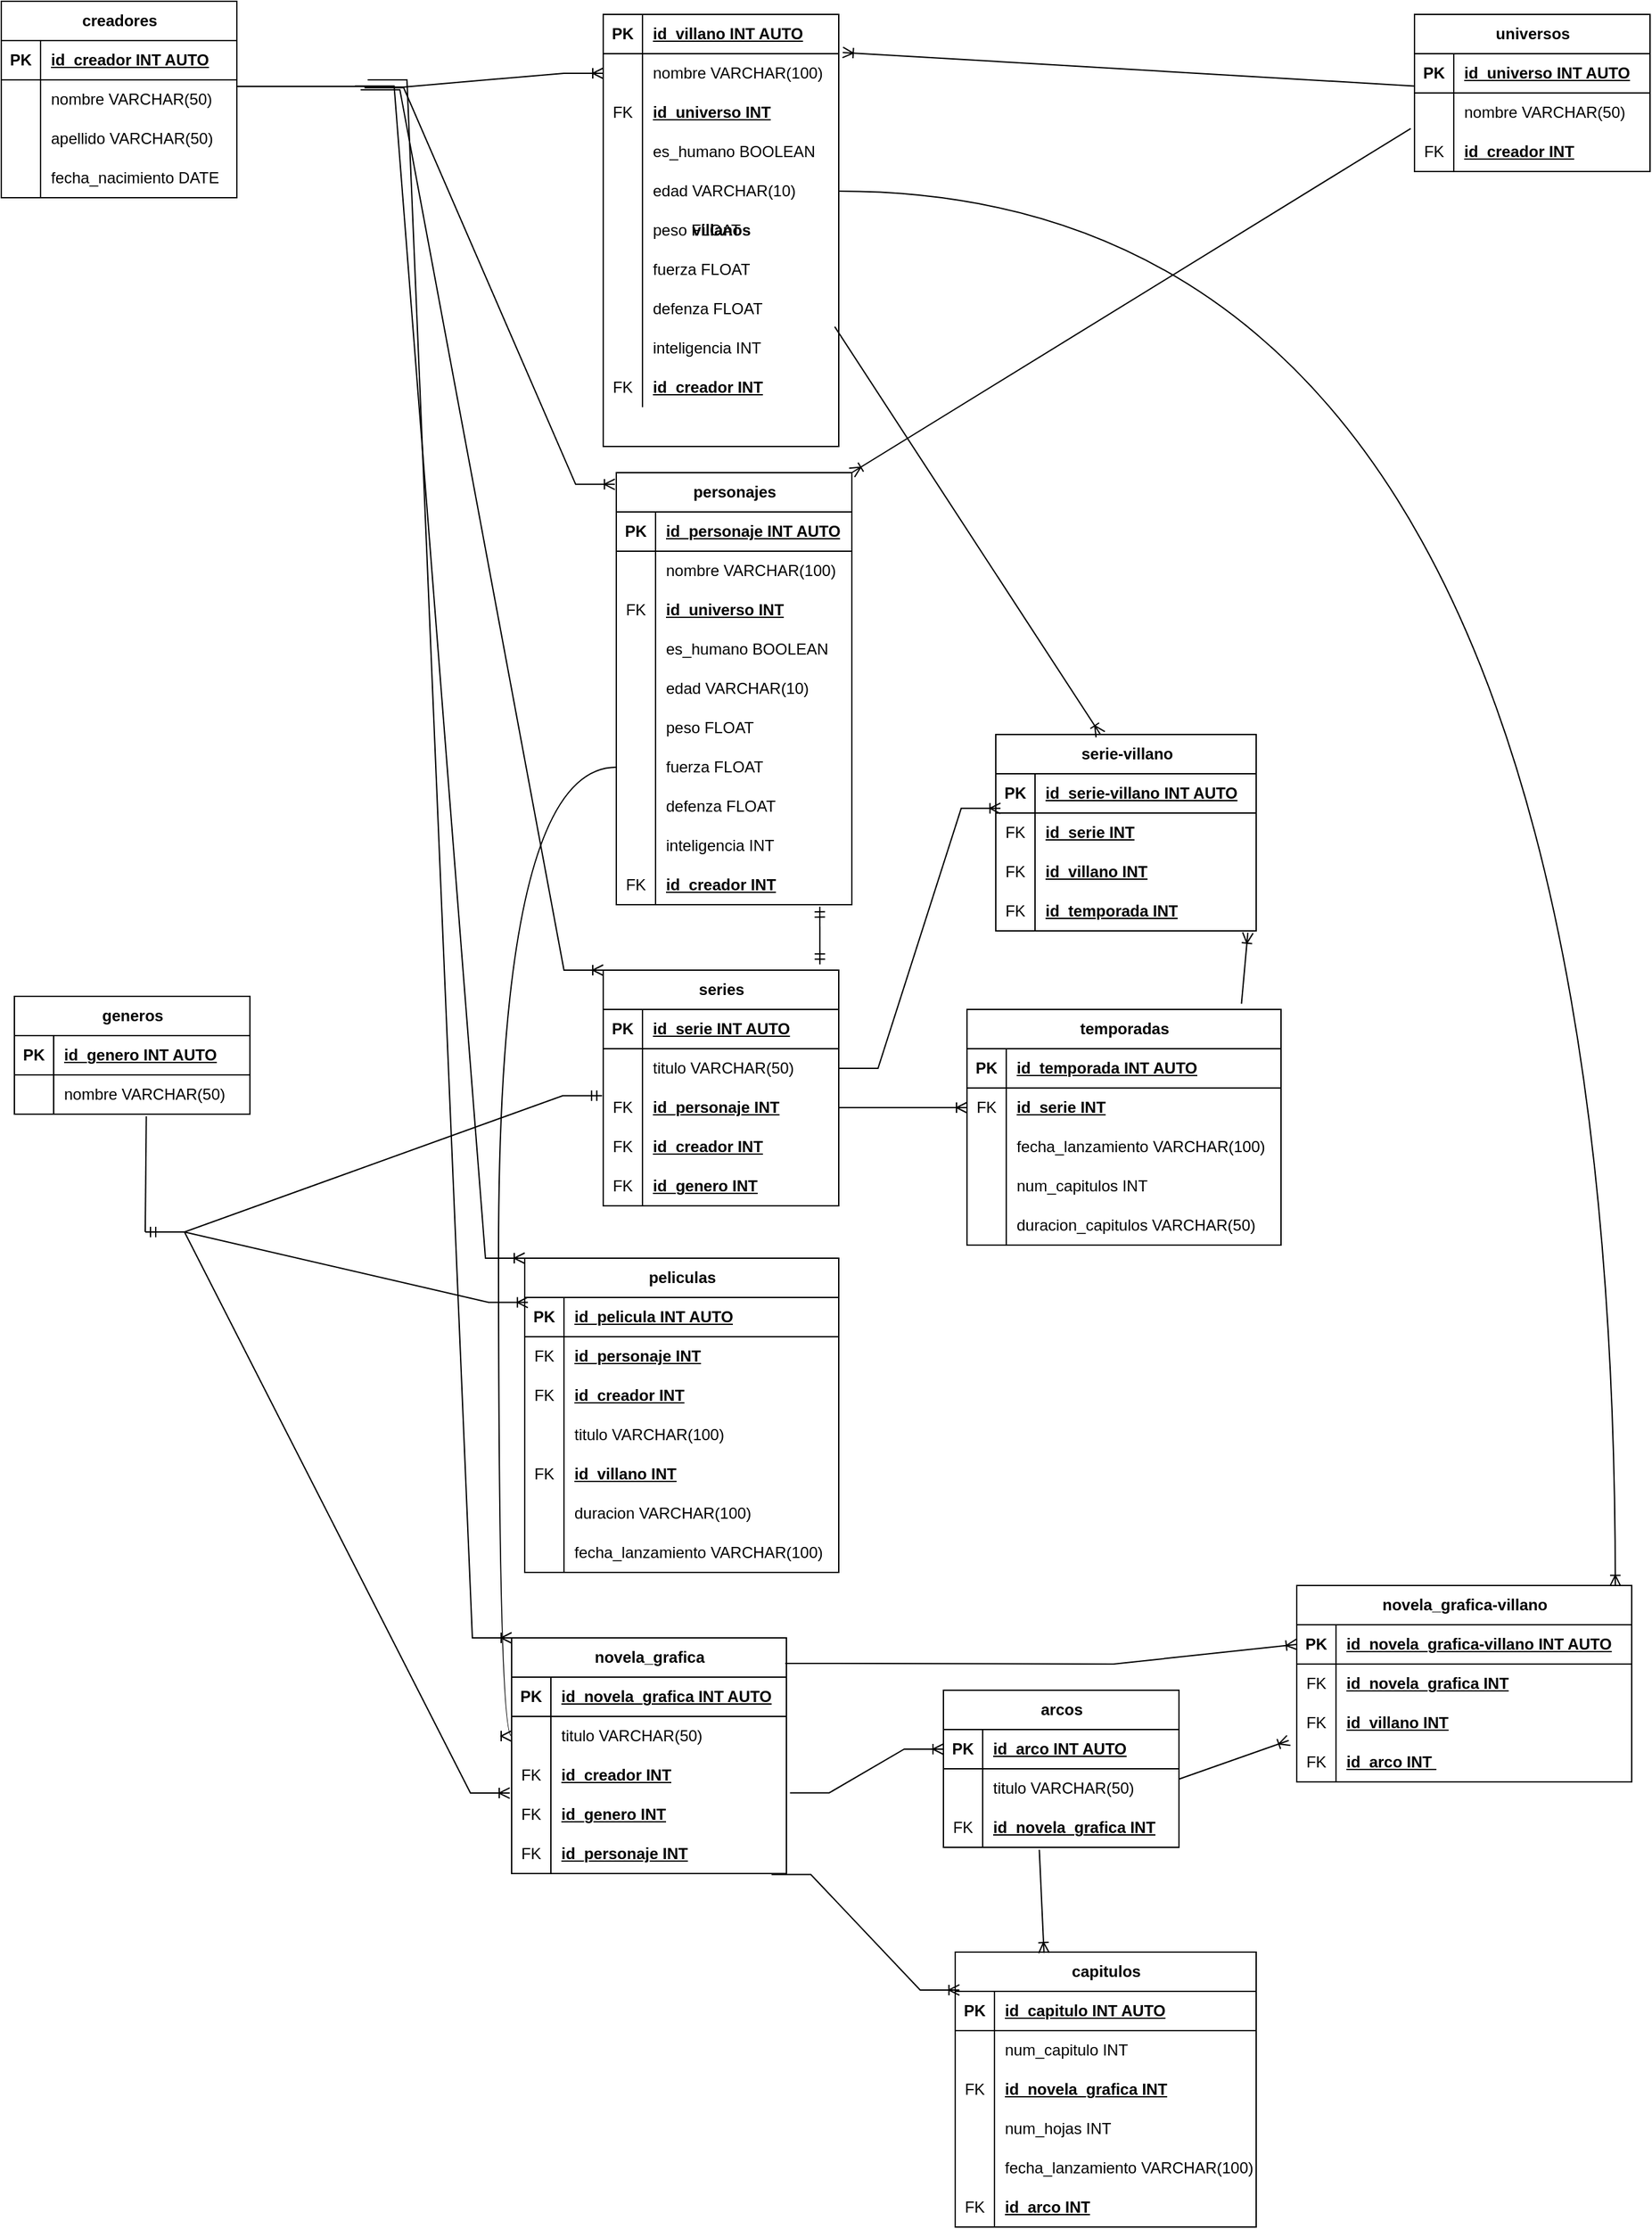 <mxfile version="24.0.4" type="github">
  <diagram name="Página-1" id="tf-SrELXLzJQSvgK1NdG">
    <mxGraphModel dx="2120" dy="1291" grid="1" gridSize="10" guides="1" tooltips="1" connect="1" arrows="1" fold="1" page="1" pageScale="1" pageWidth="827" pageHeight="1169" math="0" shadow="0">
      <root>
        <mxCell id="0" />
        <mxCell id="1" parent="0" />
        <mxCell id="Bq01vhJqp_VtN9JBzGb7-1" value="creadores" style="shape=table;startSize=30;container=1;collapsible=1;childLayout=tableLayout;fixedRows=1;rowLines=0;fontStyle=1;align=center;resizeLast=1;html=1;" parent="1" vertex="1">
          <mxGeometry x="40" y="10" width="180" height="150" as="geometry" />
        </mxCell>
        <mxCell id="Bq01vhJqp_VtN9JBzGb7-2" value="" style="shape=tableRow;horizontal=0;startSize=0;swimlaneHead=0;swimlaneBody=0;fillColor=none;collapsible=0;dropTarget=0;points=[[0,0.5],[1,0.5]];portConstraint=eastwest;top=0;left=0;right=0;bottom=1;" parent="Bq01vhJqp_VtN9JBzGb7-1" vertex="1">
          <mxGeometry y="30" width="180" height="30" as="geometry" />
        </mxCell>
        <mxCell id="Bq01vhJqp_VtN9JBzGb7-3" value="PK" style="shape=partialRectangle;connectable=0;fillColor=none;top=0;left=0;bottom=0;right=0;fontStyle=1;overflow=hidden;whiteSpace=wrap;html=1;" parent="Bq01vhJqp_VtN9JBzGb7-2" vertex="1">
          <mxGeometry width="30" height="30" as="geometry">
            <mxRectangle width="30" height="30" as="alternateBounds" />
          </mxGeometry>
        </mxCell>
        <mxCell id="Bq01vhJqp_VtN9JBzGb7-4" value="id_creador INT AUTO" style="shape=partialRectangle;connectable=0;fillColor=none;top=0;left=0;bottom=0;right=0;align=left;spacingLeft=6;fontStyle=5;overflow=hidden;whiteSpace=wrap;html=1;" parent="Bq01vhJqp_VtN9JBzGb7-2" vertex="1">
          <mxGeometry x="30" width="150" height="30" as="geometry">
            <mxRectangle width="150" height="30" as="alternateBounds" />
          </mxGeometry>
        </mxCell>
        <mxCell id="Bq01vhJqp_VtN9JBzGb7-5" value="" style="shape=tableRow;horizontal=0;startSize=0;swimlaneHead=0;swimlaneBody=0;fillColor=none;collapsible=0;dropTarget=0;points=[[0,0.5],[1,0.5]];portConstraint=eastwest;top=0;left=0;right=0;bottom=0;" parent="Bq01vhJqp_VtN9JBzGb7-1" vertex="1">
          <mxGeometry y="60" width="180" height="30" as="geometry" />
        </mxCell>
        <mxCell id="Bq01vhJqp_VtN9JBzGb7-6" value="" style="shape=partialRectangle;connectable=0;fillColor=none;top=0;left=0;bottom=0;right=0;editable=1;overflow=hidden;whiteSpace=wrap;html=1;" parent="Bq01vhJqp_VtN9JBzGb7-5" vertex="1">
          <mxGeometry width="30" height="30" as="geometry">
            <mxRectangle width="30" height="30" as="alternateBounds" />
          </mxGeometry>
        </mxCell>
        <mxCell id="Bq01vhJqp_VtN9JBzGb7-7" value="nombre VARCHAR(50)" style="shape=partialRectangle;connectable=0;fillColor=none;top=0;left=0;bottom=0;right=0;align=left;spacingLeft=6;overflow=hidden;whiteSpace=wrap;html=1;" parent="Bq01vhJqp_VtN9JBzGb7-5" vertex="1">
          <mxGeometry x="30" width="150" height="30" as="geometry">
            <mxRectangle width="150" height="30" as="alternateBounds" />
          </mxGeometry>
        </mxCell>
        <mxCell id="Bq01vhJqp_VtN9JBzGb7-8" value="" style="shape=tableRow;horizontal=0;startSize=0;swimlaneHead=0;swimlaneBody=0;fillColor=none;collapsible=0;dropTarget=0;points=[[0,0.5],[1,0.5]];portConstraint=eastwest;top=0;left=0;right=0;bottom=0;" parent="Bq01vhJqp_VtN9JBzGb7-1" vertex="1">
          <mxGeometry y="90" width="180" height="30" as="geometry" />
        </mxCell>
        <mxCell id="Bq01vhJqp_VtN9JBzGb7-9" value="" style="shape=partialRectangle;connectable=0;fillColor=none;top=0;left=0;bottom=0;right=0;editable=1;overflow=hidden;whiteSpace=wrap;html=1;" parent="Bq01vhJqp_VtN9JBzGb7-8" vertex="1">
          <mxGeometry width="30" height="30" as="geometry">
            <mxRectangle width="30" height="30" as="alternateBounds" />
          </mxGeometry>
        </mxCell>
        <mxCell id="Bq01vhJqp_VtN9JBzGb7-10" value="apellido VARCHAR(50)" style="shape=partialRectangle;connectable=0;fillColor=none;top=0;left=0;bottom=0;right=0;align=left;spacingLeft=6;overflow=hidden;whiteSpace=wrap;html=1;" parent="Bq01vhJqp_VtN9JBzGb7-8" vertex="1">
          <mxGeometry x="30" width="150" height="30" as="geometry">
            <mxRectangle width="150" height="30" as="alternateBounds" />
          </mxGeometry>
        </mxCell>
        <mxCell id="Bq01vhJqp_VtN9JBzGb7-11" value="" style="shape=tableRow;horizontal=0;startSize=0;swimlaneHead=0;swimlaneBody=0;fillColor=none;collapsible=0;dropTarget=0;points=[[0,0.5],[1,0.5]];portConstraint=eastwest;top=0;left=0;right=0;bottom=0;" parent="Bq01vhJqp_VtN9JBzGb7-1" vertex="1">
          <mxGeometry y="120" width="180" height="30" as="geometry" />
        </mxCell>
        <mxCell id="Bq01vhJqp_VtN9JBzGb7-12" value="" style="shape=partialRectangle;connectable=0;fillColor=none;top=0;left=0;bottom=0;right=0;editable=1;overflow=hidden;whiteSpace=wrap;html=1;" parent="Bq01vhJqp_VtN9JBzGb7-11" vertex="1">
          <mxGeometry width="30" height="30" as="geometry">
            <mxRectangle width="30" height="30" as="alternateBounds" />
          </mxGeometry>
        </mxCell>
        <mxCell id="Bq01vhJqp_VtN9JBzGb7-13" value="fecha_nacimiento DATE" style="shape=partialRectangle;connectable=0;fillColor=none;top=0;left=0;bottom=0;right=0;align=left;spacingLeft=6;overflow=hidden;whiteSpace=wrap;html=1;" parent="Bq01vhJqp_VtN9JBzGb7-11" vertex="1">
          <mxGeometry x="30" width="150" height="30" as="geometry">
            <mxRectangle width="150" height="30" as="alternateBounds" />
          </mxGeometry>
        </mxCell>
        <mxCell id="Bq01vhJqp_VtN9JBzGb7-14" value="universos" style="shape=table;startSize=30;container=1;collapsible=1;childLayout=tableLayout;fixedRows=1;rowLines=0;fontStyle=1;align=center;resizeLast=1;html=1;" parent="1" vertex="1">
          <mxGeometry x="1120" y="20" width="180" height="120" as="geometry" />
        </mxCell>
        <mxCell id="Bq01vhJqp_VtN9JBzGb7-15" value="" style="shape=tableRow;horizontal=0;startSize=0;swimlaneHead=0;swimlaneBody=0;fillColor=none;collapsible=0;dropTarget=0;points=[[0,0.5],[1,0.5]];portConstraint=eastwest;top=0;left=0;right=0;bottom=1;" parent="Bq01vhJqp_VtN9JBzGb7-14" vertex="1">
          <mxGeometry y="30" width="180" height="30" as="geometry" />
        </mxCell>
        <mxCell id="Bq01vhJqp_VtN9JBzGb7-16" value="PK" style="shape=partialRectangle;connectable=0;fillColor=none;top=0;left=0;bottom=0;right=0;fontStyle=1;overflow=hidden;whiteSpace=wrap;html=1;" parent="Bq01vhJqp_VtN9JBzGb7-15" vertex="1">
          <mxGeometry width="30" height="30" as="geometry">
            <mxRectangle width="30" height="30" as="alternateBounds" />
          </mxGeometry>
        </mxCell>
        <mxCell id="Bq01vhJqp_VtN9JBzGb7-17" value="id_universo INT AUTO" style="shape=partialRectangle;connectable=0;fillColor=none;top=0;left=0;bottom=0;right=0;align=left;spacingLeft=6;fontStyle=5;overflow=hidden;whiteSpace=wrap;html=1;" parent="Bq01vhJqp_VtN9JBzGb7-15" vertex="1">
          <mxGeometry x="30" width="150" height="30" as="geometry">
            <mxRectangle width="150" height="30" as="alternateBounds" />
          </mxGeometry>
        </mxCell>
        <mxCell id="Bq01vhJqp_VtN9JBzGb7-18" value="" style="shape=tableRow;horizontal=0;startSize=0;swimlaneHead=0;swimlaneBody=0;fillColor=none;collapsible=0;dropTarget=0;points=[[0,0.5],[1,0.5]];portConstraint=eastwest;top=0;left=0;right=0;bottom=0;" parent="Bq01vhJqp_VtN9JBzGb7-14" vertex="1">
          <mxGeometry y="60" width="180" height="30" as="geometry" />
        </mxCell>
        <mxCell id="Bq01vhJqp_VtN9JBzGb7-19" value="" style="shape=partialRectangle;connectable=0;fillColor=none;top=0;left=0;bottom=0;right=0;editable=1;overflow=hidden;whiteSpace=wrap;html=1;" parent="Bq01vhJqp_VtN9JBzGb7-18" vertex="1">
          <mxGeometry width="30" height="30" as="geometry">
            <mxRectangle width="30" height="30" as="alternateBounds" />
          </mxGeometry>
        </mxCell>
        <mxCell id="Bq01vhJqp_VtN9JBzGb7-20" value="nombre VARCHAR(50)" style="shape=partialRectangle;connectable=0;fillColor=none;top=0;left=0;bottom=0;right=0;align=left;spacingLeft=6;overflow=hidden;whiteSpace=wrap;html=1;" parent="Bq01vhJqp_VtN9JBzGb7-18" vertex="1">
          <mxGeometry x="30" width="150" height="30" as="geometry">
            <mxRectangle width="150" height="30" as="alternateBounds" />
          </mxGeometry>
        </mxCell>
        <mxCell id="Bq01vhJqp_VtN9JBzGb7-21" value="" style="shape=tableRow;horizontal=0;startSize=0;swimlaneHead=0;swimlaneBody=0;fillColor=none;collapsible=0;dropTarget=0;points=[[0,0.5],[1,0.5]];portConstraint=eastwest;top=0;left=0;right=0;bottom=0;" parent="Bq01vhJqp_VtN9JBzGb7-14" vertex="1">
          <mxGeometry y="90" width="180" height="30" as="geometry" />
        </mxCell>
        <mxCell id="Bq01vhJqp_VtN9JBzGb7-22" value="FK" style="shape=partialRectangle;connectable=0;fillColor=none;top=0;left=0;bottom=0;right=0;editable=1;overflow=hidden;whiteSpace=wrap;html=1;" parent="Bq01vhJqp_VtN9JBzGb7-21" vertex="1">
          <mxGeometry width="30" height="30" as="geometry">
            <mxRectangle width="30" height="30" as="alternateBounds" />
          </mxGeometry>
        </mxCell>
        <mxCell id="Bq01vhJqp_VtN9JBzGb7-23" value="&lt;span style=&quot;font-weight: 700; text-decoration-line: underline;&quot;&gt;id_creador INT&lt;/span&gt;" style="shape=partialRectangle;connectable=0;fillColor=none;top=0;left=0;bottom=0;right=0;align=left;spacingLeft=6;overflow=hidden;whiteSpace=wrap;html=1;" parent="Bq01vhJqp_VtN9JBzGb7-21" vertex="1">
          <mxGeometry x="30" width="150" height="30" as="geometry">
            <mxRectangle width="150" height="30" as="alternateBounds" />
          </mxGeometry>
        </mxCell>
        <mxCell id="Bq01vhJqp_VtN9JBzGb7-28" value="personajes" style="shape=table;startSize=30;container=1;collapsible=1;childLayout=tableLayout;fixedRows=1;rowLines=0;fontStyle=1;align=center;resizeLast=1;html=1;" parent="1" vertex="1">
          <mxGeometry x="510" y="370" width="180" height="330" as="geometry" />
        </mxCell>
        <mxCell id="Bq01vhJqp_VtN9JBzGb7-29" value="" style="shape=tableRow;horizontal=0;startSize=0;swimlaneHead=0;swimlaneBody=0;fillColor=none;collapsible=0;dropTarget=0;points=[[0,0.5],[1,0.5]];portConstraint=eastwest;top=0;left=0;right=0;bottom=1;" parent="Bq01vhJqp_VtN9JBzGb7-28" vertex="1">
          <mxGeometry y="30" width="180" height="30" as="geometry" />
        </mxCell>
        <mxCell id="Bq01vhJqp_VtN9JBzGb7-30" value="PK" style="shape=partialRectangle;connectable=0;fillColor=none;top=0;left=0;bottom=0;right=0;fontStyle=1;overflow=hidden;whiteSpace=wrap;html=1;" parent="Bq01vhJqp_VtN9JBzGb7-29" vertex="1">
          <mxGeometry width="30" height="30" as="geometry">
            <mxRectangle width="30" height="30" as="alternateBounds" />
          </mxGeometry>
        </mxCell>
        <mxCell id="Bq01vhJqp_VtN9JBzGb7-31" value="id_personaje INT AUTO" style="shape=partialRectangle;connectable=0;fillColor=none;top=0;left=0;bottom=0;right=0;align=left;spacingLeft=6;fontStyle=5;overflow=hidden;whiteSpace=wrap;html=1;" parent="Bq01vhJqp_VtN9JBzGb7-29" vertex="1">
          <mxGeometry x="30" width="150" height="30" as="geometry">
            <mxRectangle width="150" height="30" as="alternateBounds" />
          </mxGeometry>
        </mxCell>
        <mxCell id="Bq01vhJqp_VtN9JBzGb7-32" value="" style="shape=tableRow;horizontal=0;startSize=0;swimlaneHead=0;swimlaneBody=0;fillColor=none;collapsible=0;dropTarget=0;points=[[0,0.5],[1,0.5]];portConstraint=eastwest;top=0;left=0;right=0;bottom=0;" parent="Bq01vhJqp_VtN9JBzGb7-28" vertex="1">
          <mxGeometry y="60" width="180" height="30" as="geometry" />
        </mxCell>
        <mxCell id="Bq01vhJqp_VtN9JBzGb7-33" value="" style="shape=partialRectangle;connectable=0;fillColor=none;top=0;left=0;bottom=0;right=0;editable=1;overflow=hidden;whiteSpace=wrap;html=1;" parent="Bq01vhJqp_VtN9JBzGb7-32" vertex="1">
          <mxGeometry width="30" height="30" as="geometry">
            <mxRectangle width="30" height="30" as="alternateBounds" />
          </mxGeometry>
        </mxCell>
        <mxCell id="Bq01vhJqp_VtN9JBzGb7-34" value="nombre VARCHAR(100)" style="shape=partialRectangle;connectable=0;fillColor=none;top=0;left=0;bottom=0;right=0;align=left;spacingLeft=6;overflow=hidden;whiteSpace=wrap;html=1;" parent="Bq01vhJqp_VtN9JBzGb7-32" vertex="1">
          <mxGeometry x="30" width="150" height="30" as="geometry">
            <mxRectangle width="150" height="30" as="alternateBounds" />
          </mxGeometry>
        </mxCell>
        <mxCell id="Bq01vhJqp_VtN9JBzGb7-35" value="" style="shape=tableRow;horizontal=0;startSize=0;swimlaneHead=0;swimlaneBody=0;fillColor=none;collapsible=0;dropTarget=0;points=[[0,0.5],[1,0.5]];portConstraint=eastwest;top=0;left=0;right=0;bottom=0;" parent="Bq01vhJqp_VtN9JBzGb7-28" vertex="1">
          <mxGeometry y="90" width="180" height="30" as="geometry" />
        </mxCell>
        <mxCell id="Bq01vhJqp_VtN9JBzGb7-36" value="FK" style="shape=partialRectangle;connectable=0;fillColor=none;top=0;left=0;bottom=0;right=0;editable=1;overflow=hidden;whiteSpace=wrap;html=1;" parent="Bq01vhJqp_VtN9JBzGb7-35" vertex="1">
          <mxGeometry width="30" height="30" as="geometry">
            <mxRectangle width="30" height="30" as="alternateBounds" />
          </mxGeometry>
        </mxCell>
        <mxCell id="Bq01vhJqp_VtN9JBzGb7-37" value="&lt;span style=&quot;font-weight: 700; text-decoration-line: underline;&quot;&gt;id_universo INT&lt;/span&gt;" style="shape=partialRectangle;connectable=0;fillColor=none;top=0;left=0;bottom=0;right=0;align=left;spacingLeft=6;overflow=hidden;whiteSpace=wrap;html=1;" parent="Bq01vhJqp_VtN9JBzGb7-35" vertex="1">
          <mxGeometry x="30" width="150" height="30" as="geometry">
            <mxRectangle width="150" height="30" as="alternateBounds" />
          </mxGeometry>
        </mxCell>
        <mxCell id="Bq01vhJqp_VtN9JBzGb7-38" value="" style="shape=tableRow;horizontal=0;startSize=0;swimlaneHead=0;swimlaneBody=0;fillColor=none;collapsible=0;dropTarget=0;points=[[0,0.5],[1,0.5]];portConstraint=eastwest;top=0;left=0;right=0;bottom=0;" parent="Bq01vhJqp_VtN9JBzGb7-28" vertex="1">
          <mxGeometry y="120" width="180" height="30" as="geometry" />
        </mxCell>
        <mxCell id="Bq01vhJqp_VtN9JBzGb7-39" value="" style="shape=partialRectangle;connectable=0;fillColor=none;top=0;left=0;bottom=0;right=0;editable=1;overflow=hidden;whiteSpace=wrap;html=1;" parent="Bq01vhJqp_VtN9JBzGb7-38" vertex="1">
          <mxGeometry width="30" height="30" as="geometry">
            <mxRectangle width="30" height="30" as="alternateBounds" />
          </mxGeometry>
        </mxCell>
        <mxCell id="Bq01vhJqp_VtN9JBzGb7-40" value="es_humano BOOLEAN" style="shape=partialRectangle;connectable=0;fillColor=none;top=0;left=0;bottom=0;right=0;align=left;spacingLeft=6;overflow=hidden;whiteSpace=wrap;html=1;" parent="Bq01vhJqp_VtN9JBzGb7-38" vertex="1">
          <mxGeometry x="30" width="150" height="30" as="geometry">
            <mxRectangle width="150" height="30" as="alternateBounds" />
          </mxGeometry>
        </mxCell>
        <mxCell id="Bq01vhJqp_VtN9JBzGb7-42" value="" style="shape=tableRow;horizontal=0;startSize=0;swimlaneHead=0;swimlaneBody=0;fillColor=none;collapsible=0;dropTarget=0;points=[[0,0.5],[1,0.5]];portConstraint=eastwest;top=0;left=0;right=0;bottom=0;" parent="Bq01vhJqp_VtN9JBzGb7-28" vertex="1">
          <mxGeometry y="150" width="180" height="30" as="geometry" />
        </mxCell>
        <mxCell id="Bq01vhJqp_VtN9JBzGb7-43" value="" style="shape=partialRectangle;connectable=0;fillColor=none;top=0;left=0;bottom=0;right=0;editable=1;overflow=hidden;whiteSpace=wrap;html=1;" parent="Bq01vhJqp_VtN9JBzGb7-42" vertex="1">
          <mxGeometry width="30" height="30" as="geometry">
            <mxRectangle width="30" height="30" as="alternateBounds" />
          </mxGeometry>
        </mxCell>
        <mxCell id="Bq01vhJqp_VtN9JBzGb7-44" value="edad VARCHAR(10)" style="shape=partialRectangle;connectable=0;fillColor=none;top=0;left=0;bottom=0;right=0;align=left;spacingLeft=6;overflow=hidden;whiteSpace=wrap;html=1;" parent="Bq01vhJqp_VtN9JBzGb7-42" vertex="1">
          <mxGeometry x="30" width="150" height="30" as="geometry">
            <mxRectangle width="150" height="30" as="alternateBounds" />
          </mxGeometry>
        </mxCell>
        <mxCell id="Bq01vhJqp_VtN9JBzGb7-45" value="" style="shape=tableRow;horizontal=0;startSize=0;swimlaneHead=0;swimlaneBody=0;fillColor=none;collapsible=0;dropTarget=0;points=[[0,0.5],[1,0.5]];portConstraint=eastwest;top=0;left=0;right=0;bottom=0;" parent="Bq01vhJqp_VtN9JBzGb7-28" vertex="1">
          <mxGeometry y="180" width="180" height="30" as="geometry" />
        </mxCell>
        <mxCell id="Bq01vhJqp_VtN9JBzGb7-46" value="" style="shape=partialRectangle;connectable=0;fillColor=none;top=0;left=0;bottom=0;right=0;editable=1;overflow=hidden;whiteSpace=wrap;html=1;" parent="Bq01vhJqp_VtN9JBzGb7-45" vertex="1">
          <mxGeometry width="30" height="30" as="geometry">
            <mxRectangle width="30" height="30" as="alternateBounds" />
          </mxGeometry>
        </mxCell>
        <mxCell id="Bq01vhJqp_VtN9JBzGb7-47" value="peso FLOAT" style="shape=partialRectangle;connectable=0;fillColor=none;top=0;left=0;bottom=0;right=0;align=left;spacingLeft=6;overflow=hidden;whiteSpace=wrap;html=1;" parent="Bq01vhJqp_VtN9JBzGb7-45" vertex="1">
          <mxGeometry x="30" width="150" height="30" as="geometry">
            <mxRectangle width="150" height="30" as="alternateBounds" />
          </mxGeometry>
        </mxCell>
        <mxCell id="Bq01vhJqp_VtN9JBzGb7-51" value="" style="shape=tableRow;horizontal=0;startSize=0;swimlaneHead=0;swimlaneBody=0;fillColor=none;collapsible=0;dropTarget=0;points=[[0,0.5],[1,0.5]];portConstraint=eastwest;top=0;left=0;right=0;bottom=0;" parent="Bq01vhJqp_VtN9JBzGb7-28" vertex="1">
          <mxGeometry y="210" width="180" height="30" as="geometry" />
        </mxCell>
        <mxCell id="Bq01vhJqp_VtN9JBzGb7-52" value="" style="shape=partialRectangle;connectable=0;fillColor=none;top=0;left=0;bottom=0;right=0;editable=1;overflow=hidden;whiteSpace=wrap;html=1;" parent="Bq01vhJqp_VtN9JBzGb7-51" vertex="1">
          <mxGeometry width="30" height="30" as="geometry">
            <mxRectangle width="30" height="30" as="alternateBounds" />
          </mxGeometry>
        </mxCell>
        <mxCell id="Bq01vhJqp_VtN9JBzGb7-53" value="fuerza FLOAT" style="shape=partialRectangle;connectable=0;fillColor=none;top=0;left=0;bottom=0;right=0;align=left;spacingLeft=6;overflow=hidden;whiteSpace=wrap;html=1;" parent="Bq01vhJqp_VtN9JBzGb7-51" vertex="1">
          <mxGeometry x="30" width="150" height="30" as="geometry">
            <mxRectangle width="150" height="30" as="alternateBounds" />
          </mxGeometry>
        </mxCell>
        <mxCell id="Bq01vhJqp_VtN9JBzGb7-48" value="" style="shape=tableRow;horizontal=0;startSize=0;swimlaneHead=0;swimlaneBody=0;fillColor=none;collapsible=0;dropTarget=0;points=[[0,0.5],[1,0.5]];portConstraint=eastwest;top=0;left=0;right=0;bottom=0;" parent="Bq01vhJqp_VtN9JBzGb7-28" vertex="1">
          <mxGeometry y="240" width="180" height="30" as="geometry" />
        </mxCell>
        <mxCell id="Bq01vhJqp_VtN9JBzGb7-49" value="" style="shape=partialRectangle;connectable=0;fillColor=none;top=0;left=0;bottom=0;right=0;editable=1;overflow=hidden;whiteSpace=wrap;html=1;" parent="Bq01vhJqp_VtN9JBzGb7-48" vertex="1">
          <mxGeometry width="30" height="30" as="geometry">
            <mxRectangle width="30" height="30" as="alternateBounds" />
          </mxGeometry>
        </mxCell>
        <mxCell id="Bq01vhJqp_VtN9JBzGb7-50" value="defenza FLOAT" style="shape=partialRectangle;connectable=0;fillColor=none;top=0;left=0;bottom=0;right=0;align=left;spacingLeft=6;overflow=hidden;whiteSpace=wrap;html=1;" parent="Bq01vhJqp_VtN9JBzGb7-48" vertex="1">
          <mxGeometry x="30" width="150" height="30" as="geometry">
            <mxRectangle width="150" height="30" as="alternateBounds" />
          </mxGeometry>
        </mxCell>
        <mxCell id="Bq01vhJqp_VtN9JBzGb7-54" value="" style="shape=tableRow;horizontal=0;startSize=0;swimlaneHead=0;swimlaneBody=0;fillColor=none;collapsible=0;dropTarget=0;points=[[0,0.5],[1,0.5]];portConstraint=eastwest;top=0;left=0;right=0;bottom=0;" parent="Bq01vhJqp_VtN9JBzGb7-28" vertex="1">
          <mxGeometry y="270" width="180" height="30" as="geometry" />
        </mxCell>
        <mxCell id="Bq01vhJqp_VtN9JBzGb7-55" value="" style="shape=partialRectangle;connectable=0;fillColor=none;top=0;left=0;bottom=0;right=0;editable=1;overflow=hidden;whiteSpace=wrap;html=1;" parent="Bq01vhJqp_VtN9JBzGb7-54" vertex="1">
          <mxGeometry width="30" height="30" as="geometry">
            <mxRectangle width="30" height="30" as="alternateBounds" />
          </mxGeometry>
        </mxCell>
        <mxCell id="Bq01vhJqp_VtN9JBzGb7-56" value="inteligencia INT" style="shape=partialRectangle;connectable=0;fillColor=none;top=0;left=0;bottom=0;right=0;align=left;spacingLeft=6;overflow=hidden;whiteSpace=wrap;html=1;" parent="Bq01vhJqp_VtN9JBzGb7-54" vertex="1">
          <mxGeometry x="30" width="150" height="30" as="geometry">
            <mxRectangle width="150" height="30" as="alternateBounds" />
          </mxGeometry>
        </mxCell>
        <mxCell id="Bq01vhJqp_VtN9JBzGb7-57" value="" style="shape=tableRow;horizontal=0;startSize=0;swimlaneHead=0;swimlaneBody=0;fillColor=none;collapsible=0;dropTarget=0;points=[[0,0.5],[1,0.5]];portConstraint=eastwest;top=0;left=0;right=0;bottom=0;" parent="Bq01vhJqp_VtN9JBzGb7-28" vertex="1">
          <mxGeometry y="300" width="180" height="30" as="geometry" />
        </mxCell>
        <mxCell id="Bq01vhJqp_VtN9JBzGb7-58" value="FK" style="shape=partialRectangle;connectable=0;fillColor=none;top=0;left=0;bottom=0;right=0;editable=1;overflow=hidden;whiteSpace=wrap;html=1;" parent="Bq01vhJqp_VtN9JBzGb7-57" vertex="1">
          <mxGeometry width="30" height="30" as="geometry">
            <mxRectangle width="30" height="30" as="alternateBounds" />
          </mxGeometry>
        </mxCell>
        <mxCell id="Bq01vhJqp_VtN9JBzGb7-59" value="&lt;span style=&quot;font-weight: 700; text-decoration-line: underline;&quot;&gt;id_creador INT&lt;/span&gt;" style="shape=partialRectangle;connectable=0;fillColor=none;top=0;left=0;bottom=0;right=0;align=left;spacingLeft=6;overflow=hidden;whiteSpace=wrap;html=1;" parent="Bq01vhJqp_VtN9JBzGb7-57" vertex="1">
          <mxGeometry x="30" width="150" height="30" as="geometry">
            <mxRectangle width="150" height="30" as="alternateBounds" />
          </mxGeometry>
        </mxCell>
        <mxCell id="Bq01vhJqp_VtN9JBzGb7-65" value="villanos" style="shape=table;startSize=0;container=1;collapsible=1;childLayout=tableLayout;fixedRows=1;rowLines=0;fontStyle=1;align=center;resizeLast=1;html=1;" parent="1" vertex="1">
          <mxGeometry x="500" y="20" width="180" height="330" as="geometry" />
        </mxCell>
        <mxCell id="Bq01vhJqp_VtN9JBzGb7-66" value="" style="shape=tableRow;horizontal=0;startSize=0;swimlaneHead=0;swimlaneBody=0;fillColor=none;collapsible=0;dropTarget=0;points=[[0,0.5],[1,0.5]];portConstraint=eastwest;top=0;left=0;right=0;bottom=1;" parent="Bq01vhJqp_VtN9JBzGb7-65" vertex="1">
          <mxGeometry width="180" height="30" as="geometry" />
        </mxCell>
        <mxCell id="Bq01vhJqp_VtN9JBzGb7-67" value="PK" style="shape=partialRectangle;connectable=0;fillColor=none;top=0;left=0;bottom=0;right=0;fontStyle=1;overflow=hidden;whiteSpace=wrap;html=1;" parent="Bq01vhJqp_VtN9JBzGb7-66" vertex="1">
          <mxGeometry width="30" height="30" as="geometry">
            <mxRectangle width="30" height="30" as="alternateBounds" />
          </mxGeometry>
        </mxCell>
        <mxCell id="Bq01vhJqp_VtN9JBzGb7-68" value="id_villano INT AUTO" style="shape=partialRectangle;connectable=0;fillColor=none;top=0;left=0;bottom=0;right=0;align=left;spacingLeft=6;fontStyle=5;overflow=hidden;whiteSpace=wrap;html=1;" parent="Bq01vhJqp_VtN9JBzGb7-66" vertex="1">
          <mxGeometry x="30" width="150" height="30" as="geometry">
            <mxRectangle width="150" height="30" as="alternateBounds" />
          </mxGeometry>
        </mxCell>
        <mxCell id="Bq01vhJqp_VtN9JBzGb7-69" value="" style="shape=tableRow;horizontal=0;startSize=0;swimlaneHead=0;swimlaneBody=0;fillColor=none;collapsible=0;dropTarget=0;points=[[0,0.5],[1,0.5]];portConstraint=eastwest;top=0;left=0;right=0;bottom=0;" parent="Bq01vhJqp_VtN9JBzGb7-65" vertex="1">
          <mxGeometry y="30" width="180" height="30" as="geometry" />
        </mxCell>
        <mxCell id="Bq01vhJqp_VtN9JBzGb7-70" value="" style="shape=partialRectangle;connectable=0;fillColor=none;top=0;left=0;bottom=0;right=0;editable=1;overflow=hidden;whiteSpace=wrap;html=1;" parent="Bq01vhJqp_VtN9JBzGb7-69" vertex="1">
          <mxGeometry width="30" height="30" as="geometry">
            <mxRectangle width="30" height="30" as="alternateBounds" />
          </mxGeometry>
        </mxCell>
        <mxCell id="Bq01vhJqp_VtN9JBzGb7-71" value="nombre VARCHAR(100)" style="shape=partialRectangle;connectable=0;fillColor=none;top=0;left=0;bottom=0;right=0;align=left;spacingLeft=6;overflow=hidden;whiteSpace=wrap;html=1;" parent="Bq01vhJqp_VtN9JBzGb7-69" vertex="1">
          <mxGeometry x="30" width="150" height="30" as="geometry">
            <mxRectangle width="150" height="30" as="alternateBounds" />
          </mxGeometry>
        </mxCell>
        <mxCell id="Bq01vhJqp_VtN9JBzGb7-72" value="" style="shape=tableRow;horizontal=0;startSize=0;swimlaneHead=0;swimlaneBody=0;fillColor=none;collapsible=0;dropTarget=0;points=[[0,0.5],[1,0.5]];portConstraint=eastwest;top=0;left=0;right=0;bottom=0;" parent="Bq01vhJqp_VtN9JBzGb7-65" vertex="1">
          <mxGeometry y="60" width="180" height="30" as="geometry" />
        </mxCell>
        <mxCell id="Bq01vhJqp_VtN9JBzGb7-73" value="FK" style="shape=partialRectangle;connectable=0;fillColor=none;top=0;left=0;bottom=0;right=0;editable=1;overflow=hidden;whiteSpace=wrap;html=1;" parent="Bq01vhJqp_VtN9JBzGb7-72" vertex="1">
          <mxGeometry width="30" height="30" as="geometry">
            <mxRectangle width="30" height="30" as="alternateBounds" />
          </mxGeometry>
        </mxCell>
        <mxCell id="Bq01vhJqp_VtN9JBzGb7-74" value="&lt;span style=&quot;font-weight: 700; text-decoration-line: underline;&quot;&gt;id_universo INT&lt;/span&gt;" style="shape=partialRectangle;connectable=0;fillColor=none;top=0;left=0;bottom=0;right=0;align=left;spacingLeft=6;overflow=hidden;whiteSpace=wrap;html=1;" parent="Bq01vhJqp_VtN9JBzGb7-72" vertex="1">
          <mxGeometry x="30" width="150" height="30" as="geometry">
            <mxRectangle width="150" height="30" as="alternateBounds" />
          </mxGeometry>
        </mxCell>
        <mxCell id="Bq01vhJqp_VtN9JBzGb7-75" value="" style="shape=tableRow;horizontal=0;startSize=0;swimlaneHead=0;swimlaneBody=0;fillColor=none;collapsible=0;dropTarget=0;points=[[0,0.5],[1,0.5]];portConstraint=eastwest;top=0;left=0;right=0;bottom=0;" parent="Bq01vhJqp_VtN9JBzGb7-65" vertex="1">
          <mxGeometry y="90" width="180" height="30" as="geometry" />
        </mxCell>
        <mxCell id="Bq01vhJqp_VtN9JBzGb7-76" value="" style="shape=partialRectangle;connectable=0;fillColor=none;top=0;left=0;bottom=0;right=0;editable=1;overflow=hidden;whiteSpace=wrap;html=1;" parent="Bq01vhJqp_VtN9JBzGb7-75" vertex="1">
          <mxGeometry width="30" height="30" as="geometry">
            <mxRectangle width="30" height="30" as="alternateBounds" />
          </mxGeometry>
        </mxCell>
        <mxCell id="Bq01vhJqp_VtN9JBzGb7-77" value="es_humano BOOLEAN" style="shape=partialRectangle;connectable=0;fillColor=none;top=0;left=0;bottom=0;right=0;align=left;spacingLeft=6;overflow=hidden;whiteSpace=wrap;html=1;" parent="Bq01vhJqp_VtN9JBzGb7-75" vertex="1">
          <mxGeometry x="30" width="150" height="30" as="geometry">
            <mxRectangle width="150" height="30" as="alternateBounds" />
          </mxGeometry>
        </mxCell>
        <mxCell id="Bq01vhJqp_VtN9JBzGb7-78" value="" style="shape=tableRow;horizontal=0;startSize=0;swimlaneHead=0;swimlaneBody=0;fillColor=none;collapsible=0;dropTarget=0;points=[[0,0.5],[1,0.5]];portConstraint=eastwest;top=0;left=0;right=0;bottom=0;" parent="Bq01vhJqp_VtN9JBzGb7-65" vertex="1">
          <mxGeometry y="120" width="180" height="30" as="geometry" />
        </mxCell>
        <mxCell id="Bq01vhJqp_VtN9JBzGb7-79" value="" style="shape=partialRectangle;connectable=0;fillColor=none;top=0;left=0;bottom=0;right=0;editable=1;overflow=hidden;whiteSpace=wrap;html=1;" parent="Bq01vhJqp_VtN9JBzGb7-78" vertex="1">
          <mxGeometry width="30" height="30" as="geometry">
            <mxRectangle width="30" height="30" as="alternateBounds" />
          </mxGeometry>
        </mxCell>
        <mxCell id="Bq01vhJqp_VtN9JBzGb7-80" value="edad VARCHAR(10)" style="shape=partialRectangle;connectable=0;fillColor=none;top=0;left=0;bottom=0;right=0;align=left;spacingLeft=6;overflow=hidden;whiteSpace=wrap;html=1;" parent="Bq01vhJqp_VtN9JBzGb7-78" vertex="1">
          <mxGeometry x="30" width="150" height="30" as="geometry">
            <mxRectangle width="150" height="30" as="alternateBounds" />
          </mxGeometry>
        </mxCell>
        <mxCell id="Bq01vhJqp_VtN9JBzGb7-81" value="" style="shape=tableRow;horizontal=0;startSize=0;swimlaneHead=0;swimlaneBody=0;fillColor=none;collapsible=0;dropTarget=0;points=[[0,0.5],[1,0.5]];portConstraint=eastwest;top=0;left=0;right=0;bottom=0;" parent="Bq01vhJqp_VtN9JBzGb7-65" vertex="1">
          <mxGeometry y="150" width="180" height="30" as="geometry" />
        </mxCell>
        <mxCell id="Bq01vhJqp_VtN9JBzGb7-82" value="" style="shape=partialRectangle;connectable=0;fillColor=none;top=0;left=0;bottom=0;right=0;editable=1;overflow=hidden;whiteSpace=wrap;html=1;" parent="Bq01vhJqp_VtN9JBzGb7-81" vertex="1">
          <mxGeometry width="30" height="30" as="geometry">
            <mxRectangle width="30" height="30" as="alternateBounds" />
          </mxGeometry>
        </mxCell>
        <mxCell id="Bq01vhJqp_VtN9JBzGb7-83" value="peso FLOAT" style="shape=partialRectangle;connectable=0;fillColor=none;top=0;left=0;bottom=0;right=0;align=left;spacingLeft=6;overflow=hidden;whiteSpace=wrap;html=1;" parent="Bq01vhJqp_VtN9JBzGb7-81" vertex="1">
          <mxGeometry x="30" width="150" height="30" as="geometry">
            <mxRectangle width="150" height="30" as="alternateBounds" />
          </mxGeometry>
        </mxCell>
        <mxCell id="Bq01vhJqp_VtN9JBzGb7-84" value="" style="shape=tableRow;horizontal=0;startSize=0;swimlaneHead=0;swimlaneBody=0;fillColor=none;collapsible=0;dropTarget=0;points=[[0,0.5],[1,0.5]];portConstraint=eastwest;top=0;left=0;right=0;bottom=0;" parent="Bq01vhJqp_VtN9JBzGb7-65" vertex="1">
          <mxGeometry y="180" width="180" height="30" as="geometry" />
        </mxCell>
        <mxCell id="Bq01vhJqp_VtN9JBzGb7-85" value="" style="shape=partialRectangle;connectable=0;fillColor=none;top=0;left=0;bottom=0;right=0;editable=1;overflow=hidden;whiteSpace=wrap;html=1;" parent="Bq01vhJqp_VtN9JBzGb7-84" vertex="1">
          <mxGeometry width="30" height="30" as="geometry">
            <mxRectangle width="30" height="30" as="alternateBounds" />
          </mxGeometry>
        </mxCell>
        <mxCell id="Bq01vhJqp_VtN9JBzGb7-86" value="fuerza FLOAT" style="shape=partialRectangle;connectable=0;fillColor=none;top=0;left=0;bottom=0;right=0;align=left;spacingLeft=6;overflow=hidden;whiteSpace=wrap;html=1;" parent="Bq01vhJqp_VtN9JBzGb7-84" vertex="1">
          <mxGeometry x="30" width="150" height="30" as="geometry">
            <mxRectangle width="150" height="30" as="alternateBounds" />
          </mxGeometry>
        </mxCell>
        <mxCell id="Bq01vhJqp_VtN9JBzGb7-87" value="" style="shape=tableRow;horizontal=0;startSize=0;swimlaneHead=0;swimlaneBody=0;fillColor=none;collapsible=0;dropTarget=0;points=[[0,0.5],[1,0.5]];portConstraint=eastwest;top=0;left=0;right=0;bottom=0;" parent="Bq01vhJqp_VtN9JBzGb7-65" vertex="1">
          <mxGeometry y="210" width="180" height="30" as="geometry" />
        </mxCell>
        <mxCell id="Bq01vhJqp_VtN9JBzGb7-88" value="" style="shape=partialRectangle;connectable=0;fillColor=none;top=0;left=0;bottom=0;right=0;editable=1;overflow=hidden;whiteSpace=wrap;html=1;" parent="Bq01vhJqp_VtN9JBzGb7-87" vertex="1">
          <mxGeometry width="30" height="30" as="geometry">
            <mxRectangle width="30" height="30" as="alternateBounds" />
          </mxGeometry>
        </mxCell>
        <mxCell id="Bq01vhJqp_VtN9JBzGb7-89" value="defenza FLOAT" style="shape=partialRectangle;connectable=0;fillColor=none;top=0;left=0;bottom=0;right=0;align=left;spacingLeft=6;overflow=hidden;whiteSpace=wrap;html=1;" parent="Bq01vhJqp_VtN9JBzGb7-87" vertex="1">
          <mxGeometry x="30" width="150" height="30" as="geometry">
            <mxRectangle width="150" height="30" as="alternateBounds" />
          </mxGeometry>
        </mxCell>
        <mxCell id="Bq01vhJqp_VtN9JBzGb7-90" value="" style="shape=tableRow;horizontal=0;startSize=0;swimlaneHead=0;swimlaneBody=0;fillColor=none;collapsible=0;dropTarget=0;points=[[0,0.5],[1,0.5]];portConstraint=eastwest;top=0;left=0;right=0;bottom=0;" parent="Bq01vhJqp_VtN9JBzGb7-65" vertex="1">
          <mxGeometry y="240" width="180" height="30" as="geometry" />
        </mxCell>
        <mxCell id="Bq01vhJqp_VtN9JBzGb7-91" value="" style="shape=partialRectangle;connectable=0;fillColor=none;top=0;left=0;bottom=0;right=0;editable=1;overflow=hidden;whiteSpace=wrap;html=1;" parent="Bq01vhJqp_VtN9JBzGb7-90" vertex="1">
          <mxGeometry width="30" height="30" as="geometry">
            <mxRectangle width="30" height="30" as="alternateBounds" />
          </mxGeometry>
        </mxCell>
        <mxCell id="Bq01vhJqp_VtN9JBzGb7-92" value="inteligencia INT" style="shape=partialRectangle;connectable=0;fillColor=none;top=0;left=0;bottom=0;right=0;align=left;spacingLeft=6;overflow=hidden;whiteSpace=wrap;html=1;" parent="Bq01vhJqp_VtN9JBzGb7-90" vertex="1">
          <mxGeometry x="30" width="150" height="30" as="geometry">
            <mxRectangle width="150" height="30" as="alternateBounds" />
          </mxGeometry>
        </mxCell>
        <mxCell id="Bq01vhJqp_VtN9JBzGb7-93" value="" style="shape=tableRow;horizontal=0;startSize=0;swimlaneHead=0;swimlaneBody=0;fillColor=none;collapsible=0;dropTarget=0;points=[[0,0.5],[1,0.5]];portConstraint=eastwest;top=0;left=0;right=0;bottom=0;" parent="Bq01vhJqp_VtN9JBzGb7-65" vertex="1">
          <mxGeometry y="270" width="180" height="30" as="geometry" />
        </mxCell>
        <mxCell id="Bq01vhJqp_VtN9JBzGb7-94" value="FK" style="shape=partialRectangle;connectable=0;fillColor=none;top=0;left=0;bottom=0;right=0;editable=1;overflow=hidden;whiteSpace=wrap;html=1;" parent="Bq01vhJqp_VtN9JBzGb7-93" vertex="1">
          <mxGeometry width="30" height="30" as="geometry">
            <mxRectangle width="30" height="30" as="alternateBounds" />
          </mxGeometry>
        </mxCell>
        <mxCell id="Bq01vhJqp_VtN9JBzGb7-95" value="&lt;span style=&quot;font-weight: 700; text-decoration-line: underline;&quot;&gt;id_creador INT&lt;/span&gt;" style="shape=partialRectangle;connectable=0;fillColor=none;top=0;left=0;bottom=0;right=0;align=left;spacingLeft=6;overflow=hidden;whiteSpace=wrap;html=1;" parent="Bq01vhJqp_VtN9JBzGb7-93" vertex="1">
          <mxGeometry x="30" width="150" height="30" as="geometry">
            <mxRectangle width="150" height="30" as="alternateBounds" />
          </mxGeometry>
        </mxCell>
        <mxCell id="Bq01vhJqp_VtN9JBzGb7-96" value="peliculas" style="shape=table;startSize=30;container=1;collapsible=1;childLayout=tableLayout;fixedRows=1;rowLines=0;fontStyle=1;align=center;resizeLast=1;html=1;" parent="1" vertex="1">
          <mxGeometry x="440" y="970" width="240" height="240" as="geometry" />
        </mxCell>
        <mxCell id="Bq01vhJqp_VtN9JBzGb7-97" value="" style="shape=tableRow;horizontal=0;startSize=0;swimlaneHead=0;swimlaneBody=0;fillColor=none;collapsible=0;dropTarget=0;points=[[0,0.5],[1,0.5]];portConstraint=eastwest;top=0;left=0;right=0;bottom=1;" parent="Bq01vhJqp_VtN9JBzGb7-96" vertex="1">
          <mxGeometry y="30" width="240" height="30" as="geometry" />
        </mxCell>
        <mxCell id="Bq01vhJqp_VtN9JBzGb7-98" value="PK" style="shape=partialRectangle;connectable=0;fillColor=none;top=0;left=0;bottom=0;right=0;fontStyle=1;overflow=hidden;whiteSpace=wrap;html=1;" parent="Bq01vhJqp_VtN9JBzGb7-97" vertex="1">
          <mxGeometry width="30" height="30" as="geometry">
            <mxRectangle width="30" height="30" as="alternateBounds" />
          </mxGeometry>
        </mxCell>
        <mxCell id="Bq01vhJqp_VtN9JBzGb7-99" value="id_pelicula INT AUTO" style="shape=partialRectangle;connectable=0;fillColor=none;top=0;left=0;bottom=0;right=0;align=left;spacingLeft=6;fontStyle=5;overflow=hidden;whiteSpace=wrap;html=1;" parent="Bq01vhJqp_VtN9JBzGb7-97" vertex="1">
          <mxGeometry x="30" width="210" height="30" as="geometry">
            <mxRectangle width="210" height="30" as="alternateBounds" />
          </mxGeometry>
        </mxCell>
        <mxCell id="Bq01vhJqp_VtN9JBzGb7-100" value="" style="shape=tableRow;horizontal=0;startSize=0;swimlaneHead=0;swimlaneBody=0;fillColor=none;collapsible=0;dropTarget=0;points=[[0,0.5],[1,0.5]];portConstraint=eastwest;top=0;left=0;right=0;bottom=0;" parent="Bq01vhJqp_VtN9JBzGb7-96" vertex="1">
          <mxGeometry y="60" width="240" height="30" as="geometry" />
        </mxCell>
        <mxCell id="Bq01vhJqp_VtN9JBzGb7-101" value="FK" style="shape=partialRectangle;connectable=0;fillColor=none;top=0;left=0;bottom=0;right=0;editable=1;overflow=hidden;whiteSpace=wrap;html=1;" parent="Bq01vhJqp_VtN9JBzGb7-100" vertex="1">
          <mxGeometry width="30" height="30" as="geometry">
            <mxRectangle width="30" height="30" as="alternateBounds" />
          </mxGeometry>
        </mxCell>
        <mxCell id="Bq01vhJqp_VtN9JBzGb7-102" value="&lt;span style=&quot;font-weight: 700; text-decoration-line: underline;&quot;&gt;id_personaje INT&lt;/span&gt;" style="shape=partialRectangle;connectable=0;fillColor=none;top=0;left=0;bottom=0;right=0;align=left;spacingLeft=6;overflow=hidden;whiteSpace=wrap;html=1;" parent="Bq01vhJqp_VtN9JBzGb7-100" vertex="1">
          <mxGeometry x="30" width="210" height="30" as="geometry">
            <mxRectangle width="210" height="30" as="alternateBounds" />
          </mxGeometry>
        </mxCell>
        <mxCell id="Bq01vhJqp_VtN9JBzGb7-103" value="" style="shape=tableRow;horizontal=0;startSize=0;swimlaneHead=0;swimlaneBody=0;fillColor=none;collapsible=0;dropTarget=0;points=[[0,0.5],[1,0.5]];portConstraint=eastwest;top=0;left=0;right=0;bottom=0;" parent="Bq01vhJqp_VtN9JBzGb7-96" vertex="1">
          <mxGeometry y="90" width="240" height="30" as="geometry" />
        </mxCell>
        <mxCell id="Bq01vhJqp_VtN9JBzGb7-104" value="FK" style="shape=partialRectangle;connectable=0;fillColor=none;top=0;left=0;bottom=0;right=0;editable=1;overflow=hidden;whiteSpace=wrap;html=1;" parent="Bq01vhJqp_VtN9JBzGb7-103" vertex="1">
          <mxGeometry width="30" height="30" as="geometry">
            <mxRectangle width="30" height="30" as="alternateBounds" />
          </mxGeometry>
        </mxCell>
        <mxCell id="Bq01vhJqp_VtN9JBzGb7-105" value="&lt;span style=&quot;font-weight: 700; text-decoration-line: underline;&quot;&gt;id_creador INT&lt;/span&gt;" style="shape=partialRectangle;connectable=0;fillColor=none;top=0;left=0;bottom=0;right=0;align=left;spacingLeft=6;overflow=hidden;whiteSpace=wrap;html=1;" parent="Bq01vhJqp_VtN9JBzGb7-103" vertex="1">
          <mxGeometry x="30" width="210" height="30" as="geometry">
            <mxRectangle width="210" height="30" as="alternateBounds" />
          </mxGeometry>
        </mxCell>
        <mxCell id="Bq01vhJqp_VtN9JBzGb7-106" value="" style="shape=tableRow;horizontal=0;startSize=0;swimlaneHead=0;swimlaneBody=0;fillColor=none;collapsible=0;dropTarget=0;points=[[0,0.5],[1,0.5]];portConstraint=eastwest;top=0;left=0;right=0;bottom=0;" parent="Bq01vhJqp_VtN9JBzGb7-96" vertex="1">
          <mxGeometry y="120" width="240" height="30" as="geometry" />
        </mxCell>
        <mxCell id="Bq01vhJqp_VtN9JBzGb7-107" value="" style="shape=partialRectangle;connectable=0;fillColor=none;top=0;left=0;bottom=0;right=0;editable=1;overflow=hidden;whiteSpace=wrap;html=1;" parent="Bq01vhJqp_VtN9JBzGb7-106" vertex="1">
          <mxGeometry width="30" height="30" as="geometry">
            <mxRectangle width="30" height="30" as="alternateBounds" />
          </mxGeometry>
        </mxCell>
        <mxCell id="Bq01vhJqp_VtN9JBzGb7-108" value="titulo VARCHAR(100)" style="shape=partialRectangle;connectable=0;fillColor=none;top=0;left=0;bottom=0;right=0;align=left;spacingLeft=6;overflow=hidden;whiteSpace=wrap;html=1;" parent="Bq01vhJqp_VtN9JBzGb7-106" vertex="1">
          <mxGeometry x="30" width="210" height="30" as="geometry">
            <mxRectangle width="210" height="30" as="alternateBounds" />
          </mxGeometry>
        </mxCell>
        <mxCell id="Bq01vhJqp_VtN9JBzGb7-109" value="" style="shape=tableRow;horizontal=0;startSize=0;swimlaneHead=0;swimlaneBody=0;fillColor=none;collapsible=0;dropTarget=0;points=[[0,0.5],[1,0.5]];portConstraint=eastwest;top=0;left=0;right=0;bottom=0;" parent="Bq01vhJqp_VtN9JBzGb7-96" vertex="1">
          <mxGeometry y="150" width="240" height="30" as="geometry" />
        </mxCell>
        <mxCell id="Bq01vhJqp_VtN9JBzGb7-110" value="FK" style="shape=partialRectangle;connectable=0;fillColor=none;top=0;left=0;bottom=0;right=0;editable=1;overflow=hidden;whiteSpace=wrap;html=1;" parent="Bq01vhJqp_VtN9JBzGb7-109" vertex="1">
          <mxGeometry width="30" height="30" as="geometry">
            <mxRectangle width="30" height="30" as="alternateBounds" />
          </mxGeometry>
        </mxCell>
        <mxCell id="Bq01vhJqp_VtN9JBzGb7-111" value="&lt;span style=&quot;font-weight: 700; text-decoration-line: underline;&quot;&gt;id_villano INT&lt;/span&gt;" style="shape=partialRectangle;connectable=0;fillColor=none;top=0;left=0;bottom=0;right=0;align=left;spacingLeft=6;overflow=hidden;whiteSpace=wrap;html=1;" parent="Bq01vhJqp_VtN9JBzGb7-109" vertex="1">
          <mxGeometry x="30" width="210" height="30" as="geometry">
            <mxRectangle width="210" height="30" as="alternateBounds" />
          </mxGeometry>
        </mxCell>
        <mxCell id="Bq01vhJqp_VtN9JBzGb7-112" value="" style="shape=tableRow;horizontal=0;startSize=0;swimlaneHead=0;swimlaneBody=0;fillColor=none;collapsible=0;dropTarget=0;points=[[0,0.5],[1,0.5]];portConstraint=eastwest;top=0;left=0;right=0;bottom=0;" parent="Bq01vhJqp_VtN9JBzGb7-96" vertex="1">
          <mxGeometry y="180" width="240" height="30" as="geometry" />
        </mxCell>
        <mxCell id="Bq01vhJqp_VtN9JBzGb7-113" value="" style="shape=partialRectangle;connectable=0;fillColor=none;top=0;left=0;bottom=0;right=0;editable=1;overflow=hidden;whiteSpace=wrap;html=1;" parent="Bq01vhJqp_VtN9JBzGb7-112" vertex="1">
          <mxGeometry width="30" height="30" as="geometry">
            <mxRectangle width="30" height="30" as="alternateBounds" />
          </mxGeometry>
        </mxCell>
        <mxCell id="Bq01vhJqp_VtN9JBzGb7-114" value="duracion VARCHAR(100)" style="shape=partialRectangle;connectable=0;fillColor=none;top=0;left=0;bottom=0;right=0;align=left;spacingLeft=6;overflow=hidden;whiteSpace=wrap;html=1;" parent="Bq01vhJqp_VtN9JBzGb7-112" vertex="1">
          <mxGeometry x="30" width="210" height="30" as="geometry">
            <mxRectangle width="210" height="30" as="alternateBounds" />
          </mxGeometry>
        </mxCell>
        <mxCell id="Bq01vhJqp_VtN9JBzGb7-115" value="" style="shape=tableRow;horizontal=0;startSize=0;swimlaneHead=0;swimlaneBody=0;fillColor=none;collapsible=0;dropTarget=0;points=[[0,0.5],[1,0.5]];portConstraint=eastwest;top=0;left=0;right=0;bottom=0;" parent="Bq01vhJqp_VtN9JBzGb7-96" vertex="1">
          <mxGeometry y="210" width="240" height="30" as="geometry" />
        </mxCell>
        <mxCell id="Bq01vhJqp_VtN9JBzGb7-116" value="" style="shape=partialRectangle;connectable=0;fillColor=none;top=0;left=0;bottom=0;right=0;editable=1;overflow=hidden;whiteSpace=wrap;html=1;" parent="Bq01vhJqp_VtN9JBzGb7-115" vertex="1">
          <mxGeometry width="30" height="30" as="geometry">
            <mxRectangle width="30" height="30" as="alternateBounds" />
          </mxGeometry>
        </mxCell>
        <mxCell id="Bq01vhJqp_VtN9JBzGb7-117" value="fecha_lanzamiento VARCHAR(100)" style="shape=partialRectangle;connectable=0;fillColor=none;top=0;left=0;bottom=0;right=0;align=left;spacingLeft=6;overflow=hidden;whiteSpace=wrap;html=1;" parent="Bq01vhJqp_VtN9JBzGb7-115" vertex="1">
          <mxGeometry x="30" width="210" height="30" as="geometry">
            <mxRectangle width="210" height="30" as="alternateBounds" />
          </mxGeometry>
        </mxCell>
        <mxCell id="Bq01vhJqp_VtN9JBzGb7-118" value="generos" style="shape=table;startSize=30;container=1;collapsible=1;childLayout=tableLayout;fixedRows=1;rowLines=0;fontStyle=1;align=center;resizeLast=1;html=1;" parent="1" vertex="1">
          <mxGeometry x="50" y="770" width="180" height="90" as="geometry" />
        </mxCell>
        <mxCell id="Bq01vhJqp_VtN9JBzGb7-119" value="" style="shape=tableRow;horizontal=0;startSize=0;swimlaneHead=0;swimlaneBody=0;fillColor=none;collapsible=0;dropTarget=0;points=[[0,0.5],[1,0.5]];portConstraint=eastwest;top=0;left=0;right=0;bottom=1;" parent="Bq01vhJqp_VtN9JBzGb7-118" vertex="1">
          <mxGeometry y="30" width="180" height="30" as="geometry" />
        </mxCell>
        <mxCell id="Bq01vhJqp_VtN9JBzGb7-120" value="PK" style="shape=partialRectangle;connectable=0;fillColor=none;top=0;left=0;bottom=0;right=0;fontStyle=1;overflow=hidden;whiteSpace=wrap;html=1;" parent="Bq01vhJqp_VtN9JBzGb7-119" vertex="1">
          <mxGeometry width="30" height="30" as="geometry">
            <mxRectangle width="30" height="30" as="alternateBounds" />
          </mxGeometry>
        </mxCell>
        <mxCell id="Bq01vhJqp_VtN9JBzGb7-121" value="id_genero INT AUTO" style="shape=partialRectangle;connectable=0;fillColor=none;top=0;left=0;bottom=0;right=0;align=left;spacingLeft=6;fontStyle=5;overflow=hidden;whiteSpace=wrap;html=1;" parent="Bq01vhJqp_VtN9JBzGb7-119" vertex="1">
          <mxGeometry x="30" width="150" height="30" as="geometry">
            <mxRectangle width="150" height="30" as="alternateBounds" />
          </mxGeometry>
        </mxCell>
        <mxCell id="Bq01vhJqp_VtN9JBzGb7-122" value="" style="shape=tableRow;horizontal=0;startSize=0;swimlaneHead=0;swimlaneBody=0;fillColor=none;collapsible=0;dropTarget=0;points=[[0,0.5],[1,0.5]];portConstraint=eastwest;top=0;left=0;right=0;bottom=0;" parent="Bq01vhJqp_VtN9JBzGb7-118" vertex="1">
          <mxGeometry y="60" width="180" height="30" as="geometry" />
        </mxCell>
        <mxCell id="Bq01vhJqp_VtN9JBzGb7-123" value="" style="shape=partialRectangle;connectable=0;fillColor=none;top=0;left=0;bottom=0;right=0;editable=1;overflow=hidden;whiteSpace=wrap;html=1;" parent="Bq01vhJqp_VtN9JBzGb7-122" vertex="1">
          <mxGeometry width="30" height="30" as="geometry">
            <mxRectangle width="30" height="30" as="alternateBounds" />
          </mxGeometry>
        </mxCell>
        <mxCell id="Bq01vhJqp_VtN9JBzGb7-124" value="nombre VARCHAR(50)" style="shape=partialRectangle;connectable=0;fillColor=none;top=0;left=0;bottom=0;right=0;align=left;spacingLeft=6;overflow=hidden;whiteSpace=wrap;html=1;" parent="Bq01vhJqp_VtN9JBzGb7-122" vertex="1">
          <mxGeometry x="30" width="150" height="30" as="geometry">
            <mxRectangle width="150" height="30" as="alternateBounds" />
          </mxGeometry>
        </mxCell>
        <mxCell id="Bq01vhJqp_VtN9JBzGb7-132" value="series" style="shape=table;startSize=30;container=1;collapsible=1;childLayout=tableLayout;fixedRows=1;rowLines=0;fontStyle=1;align=center;resizeLast=1;html=1;" parent="1" vertex="1">
          <mxGeometry x="500" y="750" width="180" height="180" as="geometry" />
        </mxCell>
        <mxCell id="Bq01vhJqp_VtN9JBzGb7-133" value="" style="shape=tableRow;horizontal=0;startSize=0;swimlaneHead=0;swimlaneBody=0;fillColor=none;collapsible=0;dropTarget=0;points=[[0,0.5],[1,0.5]];portConstraint=eastwest;top=0;left=0;right=0;bottom=1;" parent="Bq01vhJqp_VtN9JBzGb7-132" vertex="1">
          <mxGeometry y="30" width="180" height="30" as="geometry" />
        </mxCell>
        <mxCell id="Bq01vhJqp_VtN9JBzGb7-134" value="PK" style="shape=partialRectangle;connectable=0;fillColor=none;top=0;left=0;bottom=0;right=0;fontStyle=1;overflow=hidden;whiteSpace=wrap;html=1;" parent="Bq01vhJqp_VtN9JBzGb7-133" vertex="1">
          <mxGeometry width="30" height="30" as="geometry">
            <mxRectangle width="30" height="30" as="alternateBounds" />
          </mxGeometry>
        </mxCell>
        <mxCell id="Bq01vhJqp_VtN9JBzGb7-135" value="id_serie INT AUTO" style="shape=partialRectangle;connectable=0;fillColor=none;top=0;left=0;bottom=0;right=0;align=left;spacingLeft=6;fontStyle=5;overflow=hidden;whiteSpace=wrap;html=1;" parent="Bq01vhJqp_VtN9JBzGb7-133" vertex="1">
          <mxGeometry x="30" width="150" height="30" as="geometry">
            <mxRectangle width="150" height="30" as="alternateBounds" />
          </mxGeometry>
        </mxCell>
        <mxCell id="Bq01vhJqp_VtN9JBzGb7-136" value="" style="shape=tableRow;horizontal=0;startSize=0;swimlaneHead=0;swimlaneBody=0;fillColor=none;collapsible=0;dropTarget=0;points=[[0,0.5],[1,0.5]];portConstraint=eastwest;top=0;left=0;right=0;bottom=0;" parent="Bq01vhJqp_VtN9JBzGb7-132" vertex="1">
          <mxGeometry y="60" width="180" height="30" as="geometry" />
        </mxCell>
        <mxCell id="Bq01vhJqp_VtN9JBzGb7-137" value="" style="shape=partialRectangle;connectable=0;fillColor=none;top=0;left=0;bottom=0;right=0;editable=1;overflow=hidden;whiteSpace=wrap;html=1;" parent="Bq01vhJqp_VtN9JBzGb7-136" vertex="1">
          <mxGeometry width="30" height="30" as="geometry">
            <mxRectangle width="30" height="30" as="alternateBounds" />
          </mxGeometry>
        </mxCell>
        <mxCell id="Bq01vhJqp_VtN9JBzGb7-138" value="titulo VARCHAR(50)" style="shape=partialRectangle;connectable=0;fillColor=none;top=0;left=0;bottom=0;right=0;align=left;spacingLeft=6;overflow=hidden;whiteSpace=wrap;html=1;" parent="Bq01vhJqp_VtN9JBzGb7-136" vertex="1">
          <mxGeometry x="30" width="150" height="30" as="geometry">
            <mxRectangle width="150" height="30" as="alternateBounds" />
          </mxGeometry>
        </mxCell>
        <mxCell id="Bq01vhJqp_VtN9JBzGb7-139" value="" style="shape=tableRow;horizontal=0;startSize=0;swimlaneHead=0;swimlaneBody=0;fillColor=none;collapsible=0;dropTarget=0;points=[[0,0.5],[1,0.5]];portConstraint=eastwest;top=0;left=0;right=0;bottom=0;" parent="Bq01vhJqp_VtN9JBzGb7-132" vertex="1">
          <mxGeometry y="90" width="180" height="30" as="geometry" />
        </mxCell>
        <mxCell id="Bq01vhJqp_VtN9JBzGb7-140" value="FK" style="shape=partialRectangle;connectable=0;fillColor=none;top=0;left=0;bottom=0;right=0;editable=1;overflow=hidden;whiteSpace=wrap;html=1;" parent="Bq01vhJqp_VtN9JBzGb7-139" vertex="1">
          <mxGeometry width="30" height="30" as="geometry">
            <mxRectangle width="30" height="30" as="alternateBounds" />
          </mxGeometry>
        </mxCell>
        <mxCell id="Bq01vhJqp_VtN9JBzGb7-141" value="&lt;span style=&quot;font-weight: 700; text-decoration-line: underline;&quot;&gt;id_personaje INT&lt;/span&gt;" style="shape=partialRectangle;connectable=0;fillColor=none;top=0;left=0;bottom=0;right=0;align=left;spacingLeft=6;overflow=hidden;whiteSpace=wrap;html=1;" parent="Bq01vhJqp_VtN9JBzGb7-139" vertex="1">
          <mxGeometry x="30" width="150" height="30" as="geometry">
            <mxRectangle width="150" height="30" as="alternateBounds" />
          </mxGeometry>
        </mxCell>
        <mxCell id="Bq01vhJqp_VtN9JBzGb7-142" value="" style="shape=tableRow;horizontal=0;startSize=0;swimlaneHead=0;swimlaneBody=0;fillColor=none;collapsible=0;dropTarget=0;points=[[0,0.5],[1,0.5]];portConstraint=eastwest;top=0;left=0;right=0;bottom=0;" parent="Bq01vhJqp_VtN9JBzGb7-132" vertex="1">
          <mxGeometry y="120" width="180" height="30" as="geometry" />
        </mxCell>
        <mxCell id="Bq01vhJqp_VtN9JBzGb7-143" value="FK" style="shape=partialRectangle;connectable=0;fillColor=none;top=0;left=0;bottom=0;right=0;editable=1;overflow=hidden;whiteSpace=wrap;html=1;" parent="Bq01vhJqp_VtN9JBzGb7-142" vertex="1">
          <mxGeometry width="30" height="30" as="geometry">
            <mxRectangle width="30" height="30" as="alternateBounds" />
          </mxGeometry>
        </mxCell>
        <mxCell id="Bq01vhJqp_VtN9JBzGb7-144" value="&lt;span style=&quot;font-weight: 700; text-decoration-line: underline;&quot;&gt;id_creador INT&lt;/span&gt;" style="shape=partialRectangle;connectable=0;fillColor=none;top=0;left=0;bottom=0;right=0;align=left;spacingLeft=6;overflow=hidden;whiteSpace=wrap;html=1;" parent="Bq01vhJqp_VtN9JBzGb7-142" vertex="1">
          <mxGeometry x="30" width="150" height="30" as="geometry">
            <mxRectangle width="150" height="30" as="alternateBounds" />
          </mxGeometry>
        </mxCell>
        <mxCell id="Bq01vhJqp_VtN9JBzGb7-145" value="" style="shape=tableRow;horizontal=0;startSize=0;swimlaneHead=0;swimlaneBody=0;fillColor=none;collapsible=0;dropTarget=0;points=[[0,0.5],[1,0.5]];portConstraint=eastwest;top=0;left=0;right=0;bottom=0;" parent="Bq01vhJqp_VtN9JBzGb7-132" vertex="1">
          <mxGeometry y="150" width="180" height="30" as="geometry" />
        </mxCell>
        <mxCell id="Bq01vhJqp_VtN9JBzGb7-146" value="FK" style="shape=partialRectangle;connectable=0;fillColor=none;top=0;left=0;bottom=0;right=0;editable=1;overflow=hidden;whiteSpace=wrap;html=1;" parent="Bq01vhJqp_VtN9JBzGb7-145" vertex="1">
          <mxGeometry width="30" height="30" as="geometry">
            <mxRectangle width="30" height="30" as="alternateBounds" />
          </mxGeometry>
        </mxCell>
        <mxCell id="Bq01vhJqp_VtN9JBzGb7-147" value="&lt;span style=&quot;font-weight: 700; text-decoration-line: underline;&quot;&gt;id_genero INT&lt;/span&gt;" style="shape=partialRectangle;connectable=0;fillColor=none;top=0;left=0;bottom=0;right=0;align=left;spacingLeft=6;overflow=hidden;whiteSpace=wrap;html=1;" parent="Bq01vhJqp_VtN9JBzGb7-145" vertex="1">
          <mxGeometry x="30" width="150" height="30" as="geometry">
            <mxRectangle width="150" height="30" as="alternateBounds" />
          </mxGeometry>
        </mxCell>
        <mxCell id="Bq01vhJqp_VtN9JBzGb7-148" value="temporadas" style="shape=table;startSize=30;container=1;collapsible=1;childLayout=tableLayout;fixedRows=1;rowLines=0;fontStyle=1;align=center;resizeLast=1;html=1;" parent="1" vertex="1">
          <mxGeometry x="778" y="780" width="240" height="180" as="geometry" />
        </mxCell>
        <mxCell id="Bq01vhJqp_VtN9JBzGb7-149" value="" style="shape=tableRow;horizontal=0;startSize=0;swimlaneHead=0;swimlaneBody=0;fillColor=none;collapsible=0;dropTarget=0;points=[[0,0.5],[1,0.5]];portConstraint=eastwest;top=0;left=0;right=0;bottom=1;" parent="Bq01vhJqp_VtN9JBzGb7-148" vertex="1">
          <mxGeometry y="30" width="240" height="30" as="geometry" />
        </mxCell>
        <mxCell id="Bq01vhJqp_VtN9JBzGb7-150" value="PK" style="shape=partialRectangle;connectable=0;fillColor=none;top=0;left=0;bottom=0;right=0;fontStyle=1;overflow=hidden;whiteSpace=wrap;html=1;" parent="Bq01vhJqp_VtN9JBzGb7-149" vertex="1">
          <mxGeometry width="30" height="30" as="geometry">
            <mxRectangle width="30" height="30" as="alternateBounds" />
          </mxGeometry>
        </mxCell>
        <mxCell id="Bq01vhJqp_VtN9JBzGb7-151" value="id_temporada INT AUTO" style="shape=partialRectangle;connectable=0;fillColor=none;top=0;left=0;bottom=0;right=0;align=left;spacingLeft=6;fontStyle=5;overflow=hidden;whiteSpace=wrap;html=1;" parent="Bq01vhJqp_VtN9JBzGb7-149" vertex="1">
          <mxGeometry x="30" width="210" height="30" as="geometry">
            <mxRectangle width="210" height="30" as="alternateBounds" />
          </mxGeometry>
        </mxCell>
        <mxCell id="Bq01vhJqp_VtN9JBzGb7-152" value="" style="shape=tableRow;horizontal=0;startSize=0;swimlaneHead=0;swimlaneBody=0;fillColor=none;collapsible=0;dropTarget=0;points=[[0,0.5],[1,0.5]];portConstraint=eastwest;top=0;left=0;right=0;bottom=0;" parent="Bq01vhJqp_VtN9JBzGb7-148" vertex="1">
          <mxGeometry y="60" width="240" height="30" as="geometry" />
        </mxCell>
        <mxCell id="Bq01vhJqp_VtN9JBzGb7-153" value="FK" style="shape=partialRectangle;connectable=0;fillColor=none;top=0;left=0;bottom=0;right=0;editable=1;overflow=hidden;whiteSpace=wrap;html=1;" parent="Bq01vhJqp_VtN9JBzGb7-152" vertex="1">
          <mxGeometry width="30" height="30" as="geometry">
            <mxRectangle width="30" height="30" as="alternateBounds" />
          </mxGeometry>
        </mxCell>
        <mxCell id="Bq01vhJqp_VtN9JBzGb7-154" value="&lt;span style=&quot;font-weight: 700; text-decoration-line: underline;&quot;&gt;id_serie INT&lt;/span&gt;" style="shape=partialRectangle;connectable=0;fillColor=none;top=0;left=0;bottom=0;right=0;align=left;spacingLeft=6;overflow=hidden;whiteSpace=wrap;html=1;" parent="Bq01vhJqp_VtN9JBzGb7-152" vertex="1">
          <mxGeometry x="30" width="210" height="30" as="geometry">
            <mxRectangle width="210" height="30" as="alternateBounds" />
          </mxGeometry>
        </mxCell>
        <mxCell id="Bq01vhJqp_VtN9JBzGb7-155" value="" style="shape=tableRow;horizontal=0;startSize=0;swimlaneHead=0;swimlaneBody=0;fillColor=none;collapsible=0;dropTarget=0;points=[[0,0.5],[1,0.5]];portConstraint=eastwest;top=0;left=0;right=0;bottom=0;" parent="Bq01vhJqp_VtN9JBzGb7-148" vertex="1">
          <mxGeometry y="90" width="240" height="30" as="geometry" />
        </mxCell>
        <mxCell id="Bq01vhJqp_VtN9JBzGb7-156" value="" style="shape=partialRectangle;connectable=0;fillColor=none;top=0;left=0;bottom=0;right=0;editable=1;overflow=hidden;whiteSpace=wrap;html=1;" parent="Bq01vhJqp_VtN9JBzGb7-155" vertex="1">
          <mxGeometry width="30" height="30" as="geometry">
            <mxRectangle width="30" height="30" as="alternateBounds" />
          </mxGeometry>
        </mxCell>
        <mxCell id="Bq01vhJqp_VtN9JBzGb7-157" value="fecha_lanzamiento VARCHAR(100)" style="shape=partialRectangle;connectable=0;fillColor=none;top=0;left=0;bottom=0;right=0;align=left;spacingLeft=6;overflow=hidden;whiteSpace=wrap;html=1;" parent="Bq01vhJqp_VtN9JBzGb7-155" vertex="1">
          <mxGeometry x="30" width="210" height="30" as="geometry">
            <mxRectangle width="210" height="30" as="alternateBounds" />
          </mxGeometry>
        </mxCell>
        <mxCell id="Bq01vhJqp_VtN9JBzGb7-158" value="" style="shape=tableRow;horizontal=0;startSize=0;swimlaneHead=0;swimlaneBody=0;fillColor=none;collapsible=0;dropTarget=0;points=[[0,0.5],[1,0.5]];portConstraint=eastwest;top=0;left=0;right=0;bottom=0;" parent="Bq01vhJqp_VtN9JBzGb7-148" vertex="1">
          <mxGeometry y="120" width="240" height="30" as="geometry" />
        </mxCell>
        <mxCell id="Bq01vhJqp_VtN9JBzGb7-159" value="" style="shape=partialRectangle;connectable=0;fillColor=none;top=0;left=0;bottom=0;right=0;editable=1;overflow=hidden;whiteSpace=wrap;html=1;" parent="Bq01vhJqp_VtN9JBzGb7-158" vertex="1">
          <mxGeometry width="30" height="30" as="geometry">
            <mxRectangle width="30" height="30" as="alternateBounds" />
          </mxGeometry>
        </mxCell>
        <mxCell id="Bq01vhJqp_VtN9JBzGb7-160" value="num_capitulos INT" style="shape=partialRectangle;connectable=0;fillColor=none;top=0;left=0;bottom=0;right=0;align=left;spacingLeft=6;overflow=hidden;whiteSpace=wrap;html=1;" parent="Bq01vhJqp_VtN9JBzGb7-158" vertex="1">
          <mxGeometry x="30" width="210" height="30" as="geometry">
            <mxRectangle width="210" height="30" as="alternateBounds" />
          </mxGeometry>
        </mxCell>
        <mxCell id="Bq01vhJqp_VtN9JBzGb7-161" value="" style="shape=tableRow;horizontal=0;startSize=0;swimlaneHead=0;swimlaneBody=0;fillColor=none;collapsible=0;dropTarget=0;points=[[0,0.5],[1,0.5]];portConstraint=eastwest;top=0;left=0;right=0;bottom=0;" parent="Bq01vhJqp_VtN9JBzGb7-148" vertex="1">
          <mxGeometry y="150" width="240" height="30" as="geometry" />
        </mxCell>
        <mxCell id="Bq01vhJqp_VtN9JBzGb7-162" value="" style="shape=partialRectangle;connectable=0;fillColor=none;top=0;left=0;bottom=0;right=0;editable=1;overflow=hidden;whiteSpace=wrap;html=1;" parent="Bq01vhJqp_VtN9JBzGb7-161" vertex="1">
          <mxGeometry width="30" height="30" as="geometry">
            <mxRectangle width="30" height="30" as="alternateBounds" />
          </mxGeometry>
        </mxCell>
        <mxCell id="Bq01vhJqp_VtN9JBzGb7-163" value="duracion_capitulos VARCHAR(50)" style="shape=partialRectangle;connectable=0;fillColor=none;top=0;left=0;bottom=0;right=0;align=left;spacingLeft=6;overflow=hidden;whiteSpace=wrap;html=1;" parent="Bq01vhJqp_VtN9JBzGb7-161" vertex="1">
          <mxGeometry x="30" width="210" height="30" as="geometry">
            <mxRectangle width="210" height="30" as="alternateBounds" />
          </mxGeometry>
        </mxCell>
        <mxCell id="Bq01vhJqp_VtN9JBzGb7-164" value="serie-villano" style="shape=table;startSize=30;container=1;collapsible=1;childLayout=tableLayout;fixedRows=1;rowLines=0;fontStyle=1;align=center;resizeLast=1;html=1;" parent="1" vertex="1">
          <mxGeometry x="800" y="570" width="199" height="150" as="geometry" />
        </mxCell>
        <mxCell id="Bq01vhJqp_VtN9JBzGb7-165" value="" style="shape=tableRow;horizontal=0;startSize=0;swimlaneHead=0;swimlaneBody=0;fillColor=none;collapsible=0;dropTarget=0;points=[[0,0.5],[1,0.5]];portConstraint=eastwest;top=0;left=0;right=0;bottom=1;" parent="Bq01vhJqp_VtN9JBzGb7-164" vertex="1">
          <mxGeometry y="30" width="199" height="30" as="geometry" />
        </mxCell>
        <mxCell id="Bq01vhJqp_VtN9JBzGb7-166" value="PK" style="shape=partialRectangle;connectable=0;fillColor=none;top=0;left=0;bottom=0;right=0;fontStyle=1;overflow=hidden;whiteSpace=wrap;html=1;" parent="Bq01vhJqp_VtN9JBzGb7-165" vertex="1">
          <mxGeometry width="30" height="30" as="geometry">
            <mxRectangle width="30" height="30" as="alternateBounds" />
          </mxGeometry>
        </mxCell>
        <mxCell id="Bq01vhJqp_VtN9JBzGb7-167" value="id_serie-villano INT AUTO" style="shape=partialRectangle;connectable=0;fillColor=none;top=0;left=0;bottom=0;right=0;align=left;spacingLeft=6;fontStyle=5;overflow=hidden;whiteSpace=wrap;html=1;" parent="Bq01vhJqp_VtN9JBzGb7-165" vertex="1">
          <mxGeometry x="30" width="169" height="30" as="geometry">
            <mxRectangle width="169" height="30" as="alternateBounds" />
          </mxGeometry>
        </mxCell>
        <mxCell id="Bq01vhJqp_VtN9JBzGb7-168" value="" style="shape=tableRow;horizontal=0;startSize=0;swimlaneHead=0;swimlaneBody=0;fillColor=none;collapsible=0;dropTarget=0;points=[[0,0.5],[1,0.5]];portConstraint=eastwest;top=0;left=0;right=0;bottom=0;" parent="Bq01vhJqp_VtN9JBzGb7-164" vertex="1">
          <mxGeometry y="60" width="199" height="30" as="geometry" />
        </mxCell>
        <mxCell id="Bq01vhJqp_VtN9JBzGb7-169" value="FK" style="shape=partialRectangle;connectable=0;fillColor=none;top=0;left=0;bottom=0;right=0;editable=1;overflow=hidden;whiteSpace=wrap;html=1;" parent="Bq01vhJqp_VtN9JBzGb7-168" vertex="1">
          <mxGeometry width="30" height="30" as="geometry">
            <mxRectangle width="30" height="30" as="alternateBounds" />
          </mxGeometry>
        </mxCell>
        <mxCell id="Bq01vhJqp_VtN9JBzGb7-170" value="&lt;span style=&quot;font-weight: 700; text-decoration-line: underline;&quot;&gt;id_serie INT&lt;/span&gt;" style="shape=partialRectangle;connectable=0;fillColor=none;top=0;left=0;bottom=0;right=0;align=left;spacingLeft=6;overflow=hidden;whiteSpace=wrap;html=1;" parent="Bq01vhJqp_VtN9JBzGb7-168" vertex="1">
          <mxGeometry x="30" width="169" height="30" as="geometry">
            <mxRectangle width="169" height="30" as="alternateBounds" />
          </mxGeometry>
        </mxCell>
        <mxCell id="Bq01vhJqp_VtN9JBzGb7-171" value="" style="shape=tableRow;horizontal=0;startSize=0;swimlaneHead=0;swimlaneBody=0;fillColor=none;collapsible=0;dropTarget=0;points=[[0,0.5],[1,0.5]];portConstraint=eastwest;top=0;left=0;right=0;bottom=0;" parent="Bq01vhJqp_VtN9JBzGb7-164" vertex="1">
          <mxGeometry y="90" width="199" height="30" as="geometry" />
        </mxCell>
        <mxCell id="Bq01vhJqp_VtN9JBzGb7-172" value="FK" style="shape=partialRectangle;connectable=0;fillColor=none;top=0;left=0;bottom=0;right=0;editable=1;overflow=hidden;whiteSpace=wrap;html=1;" parent="Bq01vhJqp_VtN9JBzGb7-171" vertex="1">
          <mxGeometry width="30" height="30" as="geometry">
            <mxRectangle width="30" height="30" as="alternateBounds" />
          </mxGeometry>
        </mxCell>
        <mxCell id="Bq01vhJqp_VtN9JBzGb7-173" value="&lt;span style=&quot;font-weight: 700; text-decoration-line: underline;&quot;&gt;id_villano INT&lt;/span&gt;" style="shape=partialRectangle;connectable=0;fillColor=none;top=0;left=0;bottom=0;right=0;align=left;spacingLeft=6;overflow=hidden;whiteSpace=wrap;html=1;" parent="Bq01vhJqp_VtN9JBzGb7-171" vertex="1">
          <mxGeometry x="30" width="169" height="30" as="geometry">
            <mxRectangle width="169" height="30" as="alternateBounds" />
          </mxGeometry>
        </mxCell>
        <mxCell id="Bq01vhJqp_VtN9JBzGb7-174" value="" style="shape=tableRow;horizontal=0;startSize=0;swimlaneHead=0;swimlaneBody=0;fillColor=none;collapsible=0;dropTarget=0;points=[[0,0.5],[1,0.5]];portConstraint=eastwest;top=0;left=0;right=0;bottom=0;" parent="Bq01vhJqp_VtN9JBzGb7-164" vertex="1">
          <mxGeometry y="120" width="199" height="30" as="geometry" />
        </mxCell>
        <mxCell id="Bq01vhJqp_VtN9JBzGb7-175" value="FK" style="shape=partialRectangle;connectable=0;fillColor=none;top=0;left=0;bottom=0;right=0;editable=1;overflow=hidden;whiteSpace=wrap;html=1;" parent="Bq01vhJqp_VtN9JBzGb7-174" vertex="1">
          <mxGeometry width="30" height="30" as="geometry">
            <mxRectangle width="30" height="30" as="alternateBounds" />
          </mxGeometry>
        </mxCell>
        <mxCell id="Bq01vhJqp_VtN9JBzGb7-176" value="&lt;span style=&quot;font-weight: 700; text-decoration-line: underline;&quot;&gt;id_temporada INT&lt;/span&gt;" style="shape=partialRectangle;connectable=0;fillColor=none;top=0;left=0;bottom=0;right=0;align=left;spacingLeft=6;overflow=hidden;whiteSpace=wrap;html=1;" parent="Bq01vhJqp_VtN9JBzGb7-174" vertex="1">
          <mxGeometry x="30" width="169" height="30" as="geometry">
            <mxRectangle width="169" height="30" as="alternateBounds" />
          </mxGeometry>
        </mxCell>
        <mxCell id="Bq01vhJqp_VtN9JBzGb7-177" value="novela_grafica" style="shape=table;startSize=30;container=1;collapsible=1;childLayout=tableLayout;fixedRows=1;rowLines=0;fontStyle=1;align=center;resizeLast=1;html=1;" parent="1" vertex="1">
          <mxGeometry x="430" y="1260" width="210" height="180" as="geometry" />
        </mxCell>
        <mxCell id="Bq01vhJqp_VtN9JBzGb7-178" value="" style="shape=tableRow;horizontal=0;startSize=0;swimlaneHead=0;swimlaneBody=0;fillColor=none;collapsible=0;dropTarget=0;points=[[0,0.5],[1,0.5]];portConstraint=eastwest;top=0;left=0;right=0;bottom=1;" parent="Bq01vhJqp_VtN9JBzGb7-177" vertex="1">
          <mxGeometry y="30" width="210" height="30" as="geometry" />
        </mxCell>
        <mxCell id="Bq01vhJqp_VtN9JBzGb7-179" value="PK" style="shape=partialRectangle;connectable=0;fillColor=none;top=0;left=0;bottom=0;right=0;fontStyle=1;overflow=hidden;whiteSpace=wrap;html=1;" parent="Bq01vhJqp_VtN9JBzGb7-178" vertex="1">
          <mxGeometry width="30" height="30" as="geometry">
            <mxRectangle width="30" height="30" as="alternateBounds" />
          </mxGeometry>
        </mxCell>
        <mxCell id="Bq01vhJqp_VtN9JBzGb7-180" value="id_novela_grafica INT AUTO" style="shape=partialRectangle;connectable=0;fillColor=none;top=0;left=0;bottom=0;right=0;align=left;spacingLeft=6;fontStyle=5;overflow=hidden;whiteSpace=wrap;html=1;" parent="Bq01vhJqp_VtN9JBzGb7-178" vertex="1">
          <mxGeometry x="30" width="180" height="30" as="geometry">
            <mxRectangle width="180" height="30" as="alternateBounds" />
          </mxGeometry>
        </mxCell>
        <mxCell id="Bq01vhJqp_VtN9JBzGb7-181" value="" style="shape=tableRow;horizontal=0;startSize=0;swimlaneHead=0;swimlaneBody=0;fillColor=none;collapsible=0;dropTarget=0;points=[[0,0.5],[1,0.5]];portConstraint=eastwest;top=0;left=0;right=0;bottom=0;" parent="Bq01vhJqp_VtN9JBzGb7-177" vertex="1">
          <mxGeometry y="60" width="210" height="30" as="geometry" />
        </mxCell>
        <mxCell id="Bq01vhJqp_VtN9JBzGb7-182" value="" style="shape=partialRectangle;connectable=0;fillColor=none;top=0;left=0;bottom=0;right=0;editable=1;overflow=hidden;whiteSpace=wrap;html=1;" parent="Bq01vhJqp_VtN9JBzGb7-181" vertex="1">
          <mxGeometry width="30" height="30" as="geometry">
            <mxRectangle width="30" height="30" as="alternateBounds" />
          </mxGeometry>
        </mxCell>
        <mxCell id="Bq01vhJqp_VtN9JBzGb7-183" value="titulo VARCHAR(50)" style="shape=partialRectangle;connectable=0;fillColor=none;top=0;left=0;bottom=0;right=0;align=left;spacingLeft=6;overflow=hidden;whiteSpace=wrap;html=1;" parent="Bq01vhJqp_VtN9JBzGb7-181" vertex="1">
          <mxGeometry x="30" width="180" height="30" as="geometry">
            <mxRectangle width="180" height="30" as="alternateBounds" />
          </mxGeometry>
        </mxCell>
        <mxCell id="Bq01vhJqp_VtN9JBzGb7-184" value="" style="shape=tableRow;horizontal=0;startSize=0;swimlaneHead=0;swimlaneBody=0;fillColor=none;collapsible=0;dropTarget=0;points=[[0,0.5],[1,0.5]];portConstraint=eastwest;top=0;left=0;right=0;bottom=0;" parent="Bq01vhJqp_VtN9JBzGb7-177" vertex="1">
          <mxGeometry y="90" width="210" height="30" as="geometry" />
        </mxCell>
        <mxCell id="Bq01vhJqp_VtN9JBzGb7-185" value="FK" style="shape=partialRectangle;connectable=0;fillColor=none;top=0;left=0;bottom=0;right=0;editable=1;overflow=hidden;whiteSpace=wrap;html=1;" parent="Bq01vhJqp_VtN9JBzGb7-184" vertex="1">
          <mxGeometry width="30" height="30" as="geometry">
            <mxRectangle width="30" height="30" as="alternateBounds" />
          </mxGeometry>
        </mxCell>
        <mxCell id="Bq01vhJqp_VtN9JBzGb7-186" value="&lt;span style=&quot;font-weight: 700; text-decoration-line: underline;&quot;&gt;id_creador INT&lt;/span&gt;" style="shape=partialRectangle;connectable=0;fillColor=none;top=0;left=0;bottom=0;right=0;align=left;spacingLeft=6;overflow=hidden;whiteSpace=wrap;html=1;" parent="Bq01vhJqp_VtN9JBzGb7-184" vertex="1">
          <mxGeometry x="30" width="180" height="30" as="geometry">
            <mxRectangle width="180" height="30" as="alternateBounds" />
          </mxGeometry>
        </mxCell>
        <mxCell id="Bq01vhJqp_VtN9JBzGb7-187" value="" style="shape=tableRow;horizontal=0;startSize=0;swimlaneHead=0;swimlaneBody=0;fillColor=none;collapsible=0;dropTarget=0;points=[[0,0.5],[1,0.5]];portConstraint=eastwest;top=0;left=0;right=0;bottom=0;" parent="Bq01vhJqp_VtN9JBzGb7-177" vertex="1">
          <mxGeometry y="120" width="210" height="30" as="geometry" />
        </mxCell>
        <mxCell id="Bq01vhJqp_VtN9JBzGb7-188" value="FK" style="shape=partialRectangle;connectable=0;fillColor=none;top=0;left=0;bottom=0;right=0;editable=1;overflow=hidden;whiteSpace=wrap;html=1;" parent="Bq01vhJqp_VtN9JBzGb7-187" vertex="1">
          <mxGeometry width="30" height="30" as="geometry">
            <mxRectangle width="30" height="30" as="alternateBounds" />
          </mxGeometry>
        </mxCell>
        <mxCell id="Bq01vhJqp_VtN9JBzGb7-189" value="&lt;span style=&quot;font-weight: 700; text-decoration-line: underline;&quot;&gt;id_genero INT&lt;/span&gt;" style="shape=partialRectangle;connectable=0;fillColor=none;top=0;left=0;bottom=0;right=0;align=left;spacingLeft=6;overflow=hidden;whiteSpace=wrap;html=1;" parent="Bq01vhJqp_VtN9JBzGb7-187" vertex="1">
          <mxGeometry x="30" width="180" height="30" as="geometry">
            <mxRectangle width="180" height="30" as="alternateBounds" />
          </mxGeometry>
        </mxCell>
        <mxCell id="Bq01vhJqp_VtN9JBzGb7-190" value="" style="shape=tableRow;horizontal=0;startSize=0;swimlaneHead=0;swimlaneBody=0;fillColor=none;collapsible=0;dropTarget=0;points=[[0,0.5],[1,0.5]];portConstraint=eastwest;top=0;left=0;right=0;bottom=0;" parent="Bq01vhJqp_VtN9JBzGb7-177" vertex="1">
          <mxGeometry y="150" width="210" height="30" as="geometry" />
        </mxCell>
        <mxCell id="Bq01vhJqp_VtN9JBzGb7-191" value="FK" style="shape=partialRectangle;connectable=0;fillColor=none;top=0;left=0;bottom=0;right=0;editable=1;overflow=hidden;whiteSpace=wrap;html=1;" parent="Bq01vhJqp_VtN9JBzGb7-190" vertex="1">
          <mxGeometry width="30" height="30" as="geometry">
            <mxRectangle width="30" height="30" as="alternateBounds" />
          </mxGeometry>
        </mxCell>
        <mxCell id="Bq01vhJqp_VtN9JBzGb7-192" value="&lt;span style=&quot;font-weight: 700; text-decoration-line: underline;&quot;&gt;id_personaje INT&lt;/span&gt;" style="shape=partialRectangle;connectable=0;fillColor=none;top=0;left=0;bottom=0;right=0;align=left;spacingLeft=6;overflow=hidden;whiteSpace=wrap;html=1;" parent="Bq01vhJqp_VtN9JBzGb7-190" vertex="1">
          <mxGeometry x="30" width="180" height="30" as="geometry">
            <mxRectangle width="180" height="30" as="alternateBounds" />
          </mxGeometry>
        </mxCell>
        <mxCell id="Bq01vhJqp_VtN9JBzGb7-193" value="arcos" style="shape=table;startSize=30;container=1;collapsible=1;childLayout=tableLayout;fixedRows=1;rowLines=0;fontStyle=1;align=center;resizeLast=1;html=1;" parent="1" vertex="1">
          <mxGeometry x="760" y="1300" width="180" height="120" as="geometry" />
        </mxCell>
        <mxCell id="Bq01vhJqp_VtN9JBzGb7-194" value="" style="shape=tableRow;horizontal=0;startSize=0;swimlaneHead=0;swimlaneBody=0;fillColor=none;collapsible=0;dropTarget=0;points=[[0,0.5],[1,0.5]];portConstraint=eastwest;top=0;left=0;right=0;bottom=1;" parent="Bq01vhJqp_VtN9JBzGb7-193" vertex="1">
          <mxGeometry y="30" width="180" height="30" as="geometry" />
        </mxCell>
        <mxCell id="Bq01vhJqp_VtN9JBzGb7-195" value="PK" style="shape=partialRectangle;connectable=0;fillColor=none;top=0;left=0;bottom=0;right=0;fontStyle=1;overflow=hidden;whiteSpace=wrap;html=1;" parent="Bq01vhJqp_VtN9JBzGb7-194" vertex="1">
          <mxGeometry width="30" height="30" as="geometry">
            <mxRectangle width="30" height="30" as="alternateBounds" />
          </mxGeometry>
        </mxCell>
        <mxCell id="Bq01vhJqp_VtN9JBzGb7-196" value="id_arco INT AUTO" style="shape=partialRectangle;connectable=0;fillColor=none;top=0;left=0;bottom=0;right=0;align=left;spacingLeft=6;fontStyle=5;overflow=hidden;whiteSpace=wrap;html=1;" parent="Bq01vhJqp_VtN9JBzGb7-194" vertex="1">
          <mxGeometry x="30" width="150" height="30" as="geometry">
            <mxRectangle width="150" height="30" as="alternateBounds" />
          </mxGeometry>
        </mxCell>
        <mxCell id="Bq01vhJqp_VtN9JBzGb7-197" value="" style="shape=tableRow;horizontal=0;startSize=0;swimlaneHead=0;swimlaneBody=0;fillColor=none;collapsible=0;dropTarget=0;points=[[0,0.5],[1,0.5]];portConstraint=eastwest;top=0;left=0;right=0;bottom=0;" parent="Bq01vhJqp_VtN9JBzGb7-193" vertex="1">
          <mxGeometry y="60" width="180" height="30" as="geometry" />
        </mxCell>
        <mxCell id="Bq01vhJqp_VtN9JBzGb7-198" value="" style="shape=partialRectangle;connectable=0;fillColor=none;top=0;left=0;bottom=0;right=0;editable=1;overflow=hidden;whiteSpace=wrap;html=1;" parent="Bq01vhJqp_VtN9JBzGb7-197" vertex="1">
          <mxGeometry width="30" height="30" as="geometry">
            <mxRectangle width="30" height="30" as="alternateBounds" />
          </mxGeometry>
        </mxCell>
        <mxCell id="Bq01vhJqp_VtN9JBzGb7-199" value="titulo VARCHAR(50)" style="shape=partialRectangle;connectable=0;fillColor=none;top=0;left=0;bottom=0;right=0;align=left;spacingLeft=6;overflow=hidden;whiteSpace=wrap;html=1;" parent="Bq01vhJqp_VtN9JBzGb7-197" vertex="1">
          <mxGeometry x="30" width="150" height="30" as="geometry">
            <mxRectangle width="150" height="30" as="alternateBounds" />
          </mxGeometry>
        </mxCell>
        <mxCell id="Bq01vhJqp_VtN9JBzGb7-203" value="" style="shape=tableRow;horizontal=0;startSize=0;swimlaneHead=0;swimlaneBody=0;fillColor=none;collapsible=0;dropTarget=0;points=[[0,0.5],[1,0.5]];portConstraint=eastwest;top=0;left=0;right=0;bottom=0;" parent="Bq01vhJqp_VtN9JBzGb7-193" vertex="1">
          <mxGeometry y="90" width="180" height="30" as="geometry" />
        </mxCell>
        <mxCell id="Bq01vhJqp_VtN9JBzGb7-204" value="FK" style="shape=partialRectangle;connectable=0;fillColor=none;top=0;left=0;bottom=0;right=0;editable=1;overflow=hidden;whiteSpace=wrap;html=1;" parent="Bq01vhJqp_VtN9JBzGb7-203" vertex="1">
          <mxGeometry width="30" height="30" as="geometry">
            <mxRectangle width="30" height="30" as="alternateBounds" />
          </mxGeometry>
        </mxCell>
        <mxCell id="Bq01vhJqp_VtN9JBzGb7-205" value="&lt;span style=&quot;font-weight: 700; text-decoration-line: underline;&quot;&gt;id_novela_grafica INT&lt;/span&gt;" style="shape=partialRectangle;connectable=0;fillColor=none;top=0;left=0;bottom=0;right=0;align=left;spacingLeft=6;overflow=hidden;whiteSpace=wrap;html=1;" parent="Bq01vhJqp_VtN9JBzGb7-203" vertex="1">
          <mxGeometry x="30" width="150" height="30" as="geometry">
            <mxRectangle width="150" height="30" as="alternateBounds" />
          </mxGeometry>
        </mxCell>
        <mxCell id="Bq01vhJqp_VtN9JBzGb7-206" value="capitulos" style="shape=table;startSize=30;container=1;collapsible=1;childLayout=tableLayout;fixedRows=1;rowLines=0;fontStyle=1;align=center;resizeLast=1;html=1;" parent="1" vertex="1">
          <mxGeometry x="769" y="1500" width="230" height="210" as="geometry" />
        </mxCell>
        <mxCell id="Bq01vhJqp_VtN9JBzGb7-207" value="" style="shape=tableRow;horizontal=0;startSize=0;swimlaneHead=0;swimlaneBody=0;fillColor=none;collapsible=0;dropTarget=0;points=[[0,0.5],[1,0.5]];portConstraint=eastwest;top=0;left=0;right=0;bottom=1;" parent="Bq01vhJqp_VtN9JBzGb7-206" vertex="1">
          <mxGeometry y="30" width="230" height="30" as="geometry" />
        </mxCell>
        <mxCell id="Bq01vhJqp_VtN9JBzGb7-208" value="PK" style="shape=partialRectangle;connectable=0;fillColor=none;top=0;left=0;bottom=0;right=0;fontStyle=1;overflow=hidden;whiteSpace=wrap;html=1;" parent="Bq01vhJqp_VtN9JBzGb7-207" vertex="1">
          <mxGeometry width="30" height="30" as="geometry">
            <mxRectangle width="30" height="30" as="alternateBounds" />
          </mxGeometry>
        </mxCell>
        <mxCell id="Bq01vhJqp_VtN9JBzGb7-209" value="id_capitulo INT AUTO" style="shape=partialRectangle;connectable=0;fillColor=none;top=0;left=0;bottom=0;right=0;align=left;spacingLeft=6;fontStyle=5;overflow=hidden;whiteSpace=wrap;html=1;" parent="Bq01vhJqp_VtN9JBzGb7-207" vertex="1">
          <mxGeometry x="30" width="200" height="30" as="geometry">
            <mxRectangle width="200" height="30" as="alternateBounds" />
          </mxGeometry>
        </mxCell>
        <mxCell id="Bq01vhJqp_VtN9JBzGb7-210" value="" style="shape=tableRow;horizontal=0;startSize=0;swimlaneHead=0;swimlaneBody=0;fillColor=none;collapsible=0;dropTarget=0;points=[[0,0.5],[1,0.5]];portConstraint=eastwest;top=0;left=0;right=0;bottom=0;" parent="Bq01vhJqp_VtN9JBzGb7-206" vertex="1">
          <mxGeometry y="60" width="230" height="30" as="geometry" />
        </mxCell>
        <mxCell id="Bq01vhJqp_VtN9JBzGb7-211" value="" style="shape=partialRectangle;connectable=0;fillColor=none;top=0;left=0;bottom=0;right=0;editable=1;overflow=hidden;whiteSpace=wrap;html=1;" parent="Bq01vhJqp_VtN9JBzGb7-210" vertex="1">
          <mxGeometry width="30" height="30" as="geometry">
            <mxRectangle width="30" height="30" as="alternateBounds" />
          </mxGeometry>
        </mxCell>
        <mxCell id="Bq01vhJqp_VtN9JBzGb7-212" value="num_capitulo INT" style="shape=partialRectangle;connectable=0;fillColor=none;top=0;left=0;bottom=0;right=0;align=left;spacingLeft=6;overflow=hidden;whiteSpace=wrap;html=1;" parent="Bq01vhJqp_VtN9JBzGb7-210" vertex="1">
          <mxGeometry x="30" width="200" height="30" as="geometry">
            <mxRectangle width="200" height="30" as="alternateBounds" />
          </mxGeometry>
        </mxCell>
        <mxCell id="Bq01vhJqp_VtN9JBzGb7-213" value="" style="shape=tableRow;horizontal=0;startSize=0;swimlaneHead=0;swimlaneBody=0;fillColor=none;collapsible=0;dropTarget=0;points=[[0,0.5],[1,0.5]];portConstraint=eastwest;top=0;left=0;right=0;bottom=0;" parent="Bq01vhJqp_VtN9JBzGb7-206" vertex="1">
          <mxGeometry y="90" width="230" height="30" as="geometry" />
        </mxCell>
        <mxCell id="Bq01vhJqp_VtN9JBzGb7-214" value="FK" style="shape=partialRectangle;connectable=0;fillColor=none;top=0;left=0;bottom=0;right=0;editable=1;overflow=hidden;whiteSpace=wrap;html=1;" parent="Bq01vhJqp_VtN9JBzGb7-213" vertex="1">
          <mxGeometry width="30" height="30" as="geometry">
            <mxRectangle width="30" height="30" as="alternateBounds" />
          </mxGeometry>
        </mxCell>
        <mxCell id="Bq01vhJqp_VtN9JBzGb7-215" value="&lt;span style=&quot;font-weight: 700; text-decoration-line: underline;&quot;&gt;id_novela_grafica INT&lt;/span&gt;" style="shape=partialRectangle;connectable=0;fillColor=none;top=0;left=0;bottom=0;right=0;align=left;spacingLeft=6;overflow=hidden;whiteSpace=wrap;html=1;" parent="Bq01vhJqp_VtN9JBzGb7-213" vertex="1">
          <mxGeometry x="30" width="200" height="30" as="geometry">
            <mxRectangle width="200" height="30" as="alternateBounds" />
          </mxGeometry>
        </mxCell>
        <mxCell id="Bq01vhJqp_VtN9JBzGb7-216" value="" style="shape=tableRow;horizontal=0;startSize=0;swimlaneHead=0;swimlaneBody=0;fillColor=none;collapsible=0;dropTarget=0;points=[[0,0.5],[1,0.5]];portConstraint=eastwest;top=0;left=0;right=0;bottom=0;" parent="Bq01vhJqp_VtN9JBzGb7-206" vertex="1">
          <mxGeometry y="120" width="230" height="30" as="geometry" />
        </mxCell>
        <mxCell id="Bq01vhJqp_VtN9JBzGb7-217" value="" style="shape=partialRectangle;connectable=0;fillColor=none;top=0;left=0;bottom=0;right=0;editable=1;overflow=hidden;whiteSpace=wrap;html=1;" parent="Bq01vhJqp_VtN9JBzGb7-216" vertex="1">
          <mxGeometry width="30" height="30" as="geometry">
            <mxRectangle width="30" height="30" as="alternateBounds" />
          </mxGeometry>
        </mxCell>
        <mxCell id="Bq01vhJqp_VtN9JBzGb7-218" value="num_hojas INT" style="shape=partialRectangle;connectable=0;fillColor=none;top=0;left=0;bottom=0;right=0;align=left;spacingLeft=6;overflow=hidden;whiteSpace=wrap;html=1;" parent="Bq01vhJqp_VtN9JBzGb7-216" vertex="1">
          <mxGeometry x="30" width="200" height="30" as="geometry">
            <mxRectangle width="200" height="30" as="alternateBounds" />
          </mxGeometry>
        </mxCell>
        <mxCell id="Bq01vhJqp_VtN9JBzGb7-219" value="" style="shape=tableRow;horizontal=0;startSize=0;swimlaneHead=0;swimlaneBody=0;fillColor=none;collapsible=0;dropTarget=0;points=[[0,0.5],[1,0.5]];portConstraint=eastwest;top=0;left=0;right=0;bottom=0;" parent="Bq01vhJqp_VtN9JBzGb7-206" vertex="1">
          <mxGeometry y="150" width="230" height="30" as="geometry" />
        </mxCell>
        <mxCell id="Bq01vhJqp_VtN9JBzGb7-220" value="" style="shape=partialRectangle;connectable=0;fillColor=none;top=0;left=0;bottom=0;right=0;editable=1;overflow=hidden;whiteSpace=wrap;html=1;" parent="Bq01vhJqp_VtN9JBzGb7-219" vertex="1">
          <mxGeometry width="30" height="30" as="geometry">
            <mxRectangle width="30" height="30" as="alternateBounds" />
          </mxGeometry>
        </mxCell>
        <mxCell id="Bq01vhJqp_VtN9JBzGb7-221" value="fecha_lanzamiento VARCHAR(100)" style="shape=partialRectangle;connectable=0;fillColor=none;top=0;left=0;bottom=0;right=0;align=left;spacingLeft=6;overflow=hidden;whiteSpace=wrap;html=1;" parent="Bq01vhJqp_VtN9JBzGb7-219" vertex="1">
          <mxGeometry x="30" width="200" height="30" as="geometry">
            <mxRectangle width="200" height="30" as="alternateBounds" />
          </mxGeometry>
        </mxCell>
        <mxCell id="Bq01vhJqp_VtN9JBzGb7-222" value="" style="shape=tableRow;horizontal=0;startSize=0;swimlaneHead=0;swimlaneBody=0;fillColor=none;collapsible=0;dropTarget=0;points=[[0,0.5],[1,0.5]];portConstraint=eastwest;top=0;left=0;right=0;bottom=0;" parent="Bq01vhJqp_VtN9JBzGb7-206" vertex="1">
          <mxGeometry y="180" width="230" height="30" as="geometry" />
        </mxCell>
        <mxCell id="Bq01vhJqp_VtN9JBzGb7-223" value="FK" style="shape=partialRectangle;connectable=0;fillColor=none;top=0;left=0;bottom=0;right=0;editable=1;overflow=hidden;whiteSpace=wrap;html=1;" parent="Bq01vhJqp_VtN9JBzGb7-222" vertex="1">
          <mxGeometry width="30" height="30" as="geometry">
            <mxRectangle width="30" height="30" as="alternateBounds" />
          </mxGeometry>
        </mxCell>
        <mxCell id="Bq01vhJqp_VtN9JBzGb7-224" value="&lt;span style=&quot;font-weight: 700; text-decoration-line: underline;&quot;&gt;id_arco INT&lt;/span&gt;" style="shape=partialRectangle;connectable=0;fillColor=none;top=0;left=0;bottom=0;right=0;align=left;spacingLeft=6;overflow=hidden;whiteSpace=wrap;html=1;" parent="Bq01vhJqp_VtN9JBzGb7-222" vertex="1">
          <mxGeometry x="30" width="200" height="30" as="geometry">
            <mxRectangle width="200" height="30" as="alternateBounds" />
          </mxGeometry>
        </mxCell>
        <mxCell id="Bq01vhJqp_VtN9JBzGb7-225" value="novela_grafica-villano" style="shape=table;startSize=30;container=1;collapsible=1;childLayout=tableLayout;fixedRows=1;rowLines=0;fontStyle=1;align=center;resizeLast=1;html=1;" parent="1" vertex="1">
          <mxGeometry x="1030" y="1220" width="256" height="150" as="geometry" />
        </mxCell>
        <mxCell id="Bq01vhJqp_VtN9JBzGb7-226" value="" style="shape=tableRow;horizontal=0;startSize=0;swimlaneHead=0;swimlaneBody=0;fillColor=none;collapsible=0;dropTarget=0;points=[[0,0.5],[1,0.5]];portConstraint=eastwest;top=0;left=0;right=0;bottom=1;" parent="Bq01vhJqp_VtN9JBzGb7-225" vertex="1">
          <mxGeometry y="30" width="256" height="30" as="geometry" />
        </mxCell>
        <mxCell id="Bq01vhJqp_VtN9JBzGb7-227" value="PK" style="shape=partialRectangle;connectable=0;fillColor=none;top=0;left=0;bottom=0;right=0;fontStyle=1;overflow=hidden;whiteSpace=wrap;html=1;" parent="Bq01vhJqp_VtN9JBzGb7-226" vertex="1">
          <mxGeometry width="30" height="30" as="geometry">
            <mxRectangle width="30" height="30" as="alternateBounds" />
          </mxGeometry>
        </mxCell>
        <mxCell id="Bq01vhJqp_VtN9JBzGb7-228" value="id_&lt;span style=&quot;text-align: center; text-wrap: nowrap;&quot;&gt;novela_grafica-villano INT AUTO&lt;/span&gt;" style="shape=partialRectangle;connectable=0;fillColor=none;top=0;left=0;bottom=0;right=0;align=left;spacingLeft=6;fontStyle=5;overflow=hidden;whiteSpace=wrap;html=1;" parent="Bq01vhJqp_VtN9JBzGb7-226" vertex="1">
          <mxGeometry x="30" width="226" height="30" as="geometry">
            <mxRectangle width="226" height="30" as="alternateBounds" />
          </mxGeometry>
        </mxCell>
        <mxCell id="Bq01vhJqp_VtN9JBzGb7-229" value="" style="shape=tableRow;horizontal=0;startSize=0;swimlaneHead=0;swimlaneBody=0;fillColor=none;collapsible=0;dropTarget=0;points=[[0,0.5],[1,0.5]];portConstraint=eastwest;top=0;left=0;right=0;bottom=0;" parent="Bq01vhJqp_VtN9JBzGb7-225" vertex="1">
          <mxGeometry y="60" width="256" height="30" as="geometry" />
        </mxCell>
        <mxCell id="Bq01vhJqp_VtN9JBzGb7-230" value="FK" style="shape=partialRectangle;connectable=0;fillColor=none;top=0;left=0;bottom=0;right=0;editable=1;overflow=hidden;whiteSpace=wrap;html=1;" parent="Bq01vhJqp_VtN9JBzGb7-229" vertex="1">
          <mxGeometry width="30" height="30" as="geometry">
            <mxRectangle width="30" height="30" as="alternateBounds" />
          </mxGeometry>
        </mxCell>
        <mxCell id="Bq01vhJqp_VtN9JBzGb7-231" value="&lt;span style=&quot;font-weight: 700; text-decoration-line: underline;&quot;&gt;id_novela_grafica INT&lt;/span&gt;" style="shape=partialRectangle;connectable=0;fillColor=none;top=0;left=0;bottom=0;right=0;align=left;spacingLeft=6;overflow=hidden;whiteSpace=wrap;html=1;" parent="Bq01vhJqp_VtN9JBzGb7-229" vertex="1">
          <mxGeometry x="30" width="226" height="30" as="geometry">
            <mxRectangle width="226" height="30" as="alternateBounds" />
          </mxGeometry>
        </mxCell>
        <mxCell id="Bq01vhJqp_VtN9JBzGb7-232" value="" style="shape=tableRow;horizontal=0;startSize=0;swimlaneHead=0;swimlaneBody=0;fillColor=none;collapsible=0;dropTarget=0;points=[[0,0.5],[1,0.5]];portConstraint=eastwest;top=0;left=0;right=0;bottom=0;" parent="Bq01vhJqp_VtN9JBzGb7-225" vertex="1">
          <mxGeometry y="90" width="256" height="30" as="geometry" />
        </mxCell>
        <mxCell id="Bq01vhJqp_VtN9JBzGb7-233" value="FK" style="shape=partialRectangle;connectable=0;fillColor=none;top=0;left=0;bottom=0;right=0;editable=1;overflow=hidden;whiteSpace=wrap;html=1;" parent="Bq01vhJqp_VtN9JBzGb7-232" vertex="1">
          <mxGeometry width="30" height="30" as="geometry">
            <mxRectangle width="30" height="30" as="alternateBounds" />
          </mxGeometry>
        </mxCell>
        <mxCell id="Bq01vhJqp_VtN9JBzGb7-234" value="&lt;span style=&quot;font-weight: 700; text-decoration-line: underline;&quot;&gt;id_villano INT&lt;/span&gt;" style="shape=partialRectangle;connectable=0;fillColor=none;top=0;left=0;bottom=0;right=0;align=left;spacingLeft=6;overflow=hidden;whiteSpace=wrap;html=1;" parent="Bq01vhJqp_VtN9JBzGb7-232" vertex="1">
          <mxGeometry x="30" width="226" height="30" as="geometry">
            <mxRectangle width="226" height="30" as="alternateBounds" />
          </mxGeometry>
        </mxCell>
        <mxCell id="Bq01vhJqp_VtN9JBzGb7-235" value="" style="shape=tableRow;horizontal=0;startSize=0;swimlaneHead=0;swimlaneBody=0;fillColor=none;collapsible=0;dropTarget=0;points=[[0,0.5],[1,0.5]];portConstraint=eastwest;top=0;left=0;right=0;bottom=0;" parent="Bq01vhJqp_VtN9JBzGb7-225" vertex="1">
          <mxGeometry y="120" width="256" height="30" as="geometry" />
        </mxCell>
        <mxCell id="Bq01vhJqp_VtN9JBzGb7-236" value="FK" style="shape=partialRectangle;connectable=0;fillColor=none;top=0;left=0;bottom=0;right=0;editable=1;overflow=hidden;whiteSpace=wrap;html=1;" parent="Bq01vhJqp_VtN9JBzGb7-235" vertex="1">
          <mxGeometry width="30" height="30" as="geometry">
            <mxRectangle width="30" height="30" as="alternateBounds" />
          </mxGeometry>
        </mxCell>
        <mxCell id="Bq01vhJqp_VtN9JBzGb7-237" value="&lt;span style=&quot;font-weight: 700; text-decoration-line: underline;&quot;&gt;id_arco INT&amp;nbsp;&lt;/span&gt;" style="shape=partialRectangle;connectable=0;fillColor=none;top=0;left=0;bottom=0;right=0;align=left;spacingLeft=6;overflow=hidden;whiteSpace=wrap;html=1;" parent="Bq01vhJqp_VtN9JBzGb7-235" vertex="1">
          <mxGeometry x="30" width="226" height="30" as="geometry">
            <mxRectangle width="226" height="30" as="alternateBounds" />
          </mxGeometry>
        </mxCell>
        <mxCell id="Bq01vhJqp_VtN9JBzGb7-254" value="" style="line;strokeWidth=1;rotatable=0;dashed=0;labelPosition=right;align=left;verticalAlign=middle;spacingTop=0;spacingLeft=6;points=[];portConstraint=eastwest;" parent="1" vertex="1">
          <mxGeometry x="220" y="70" width="100" height="10" as="geometry" />
        </mxCell>
        <mxCell id="Bq01vhJqp_VtN9JBzGb7-255" value="" style="edgeStyle=entityRelationEdgeStyle;fontSize=12;html=1;endArrow=ERoneToMany;rounded=0;entryX=0;entryY=0.5;entryDx=0;entryDy=0;exitX=0.975;exitY=0.545;exitDx=0;exitDy=0;exitPerimeter=0;" parent="1" source="Bq01vhJqp_VtN9JBzGb7-254" target="Bq01vhJqp_VtN9JBzGb7-69" edge="1">
          <mxGeometry width="100" height="100" relative="1" as="geometry">
            <mxPoint x="370" y="80" as="sourcePoint" />
            <mxPoint x="740" y="290" as="targetPoint" />
            <Array as="points">
              <mxPoint x="470" y="170" />
            </Array>
          </mxGeometry>
        </mxCell>
        <mxCell id="Bq01vhJqp_VtN9JBzGb7-257" value="" style="edgeStyle=entityRelationEdgeStyle;fontSize=12;html=1;endArrow=ERoneToMany;rounded=0;entryX=-0.006;entryY=0.027;entryDx=0;entryDy=0;exitX=0.975;exitY=0.6;exitDx=0;exitDy=0;exitPerimeter=0;entryPerimeter=0;" parent="1" source="Bq01vhJqp_VtN9JBzGb7-254" target="Bq01vhJqp_VtN9JBzGb7-28" edge="1">
          <mxGeometry width="100" height="100" relative="1" as="geometry">
            <mxPoint x="340" y="360" as="sourcePoint" />
            <mxPoint x="525" y="370" as="targetPoint" />
            <Array as="points">
              <mxPoint x="455" y="455" />
            </Array>
          </mxGeometry>
        </mxCell>
        <mxCell id="Bq01vhJqp_VtN9JBzGb7-258" value="" style="edgeStyle=entityRelationEdgeStyle;fontSize=12;html=1;endArrow=ERoneToMany;rounded=0;entryX=0;entryY=0;entryDx=0;entryDy=0;exitX=0.946;exitY=0.757;exitDx=0;exitDy=0;exitPerimeter=0;" parent="1" source="Bq01vhJqp_VtN9JBzGb7-254" target="Bq01vhJqp_VtN9JBzGb7-132" edge="1">
          <mxGeometry width="100" height="100" relative="1" as="geometry">
            <mxPoint x="375" y="95" as="sourcePoint" />
            <mxPoint x="560" y="105" as="targetPoint" />
            <Array as="points">
              <mxPoint x="490" y="190" />
            </Array>
          </mxGeometry>
        </mxCell>
        <mxCell id="Bq01vhJqp_VtN9JBzGb7-259" value="" style="edgeStyle=entityRelationEdgeStyle;fontSize=12;html=1;endArrow=ERoneToMany;rounded=0;exitX=0.902;exitY=0.471;exitDx=0;exitDy=0;exitPerimeter=0;entryX=0;entryY=0;entryDx=0;entryDy=0;" parent="1" source="Bq01vhJqp_VtN9JBzGb7-254" target="Bq01vhJqp_VtN9JBzGb7-96" edge="1">
          <mxGeometry width="100" height="100" relative="1" as="geometry">
            <mxPoint x="385" y="105" as="sourcePoint" />
            <mxPoint x="510" y="810" as="targetPoint" />
            <Array as="points">
              <mxPoint x="500" y="200" />
            </Array>
          </mxGeometry>
        </mxCell>
        <mxCell id="Bq01vhJqp_VtN9JBzGb7-260" value="" style="edgeStyle=entityRelationEdgeStyle;fontSize=12;html=1;endArrow=ERoneToMany;rounded=0;entryX=0;entryY=0;entryDx=0;entryDy=0;" parent="1" target="Bq01vhJqp_VtN9JBzGb7-177" edge="1">
          <mxGeometry width="100" height="100" relative="1" as="geometry">
            <mxPoint x="320" y="70" as="sourcePoint" />
            <mxPoint x="551" y="1260" as="targetPoint" />
            <Array as="points">
              <mxPoint x="509.5" y="210" />
            </Array>
          </mxGeometry>
        </mxCell>
        <mxCell id="Bq01vhJqp_VtN9JBzGb7-262" value="" style="fontSize=12;html=1;endArrow=ERoneToMany;rounded=0;shadow=0;textShadow=0;fixDash=0;entryX=1.017;entryY=-0.031;entryDx=0;entryDy=0;entryPerimeter=0;" parent="1" source="Bq01vhJqp_VtN9JBzGb7-14" target="Bq01vhJqp_VtN9JBzGb7-69" edge="1">
          <mxGeometry width="100" height="100" relative="1" as="geometry">
            <mxPoint x="880" y="60" as="sourcePoint" />
            <mxPoint x="710" y="280" as="targetPoint" />
          </mxGeometry>
        </mxCell>
        <mxCell id="Bq01vhJqp_VtN9JBzGb7-263" value="" style="fontSize=12;html=1;endArrow=ERoneToMany;rounded=0;shadow=0;textShadow=0;fixDash=0;entryX=1;entryY=0;entryDx=0;entryDy=0;exitX=-0.016;exitY=0.905;exitDx=0;exitDy=0;exitPerimeter=0;" parent="1" source="Bq01vhJqp_VtN9JBzGb7-18" target="Bq01vhJqp_VtN9JBzGb7-28" edge="1">
          <mxGeometry width="100" height="100" relative="1" as="geometry">
            <mxPoint x="930" y="91" as="sourcePoint" />
            <mxPoint x="693" y="79" as="targetPoint" />
          </mxGeometry>
        </mxCell>
        <mxCell id="7YNi0B7uGmqp7zQDgT6o-1" value="" style="edgeStyle=entityRelationEdgeStyle;fontSize=12;html=1;endArrow=ERoneToMany;rounded=0;entryX=0;entryY=0.5;entryDx=0;entryDy=0;exitX=1;exitY=0.5;exitDx=0;exitDy=0;" edge="1" parent="1" source="Bq01vhJqp_VtN9JBzGb7-139" target="Bq01vhJqp_VtN9JBzGb7-152">
          <mxGeometry width="100" height="100" relative="1" as="geometry">
            <mxPoint x="670" y="850" as="sourcePoint" />
            <mxPoint x="770" y="750" as="targetPoint" />
          </mxGeometry>
        </mxCell>
        <mxCell id="7YNi0B7uGmqp7zQDgT6o-2" value="" style="fontSize=12;html=1;endArrow=ERmandOne;startArrow=ERmandOne;rounded=0;exitX=0.92;exitY=-0.024;exitDx=0;exitDy=0;entryX=0.864;entryY=1.048;entryDx=0;entryDy=0;entryPerimeter=0;exitPerimeter=0;" edge="1" parent="1" source="Bq01vhJqp_VtN9JBzGb7-132" target="Bq01vhJqp_VtN9JBzGb7-57">
          <mxGeometry width="100" height="100" relative="1" as="geometry">
            <mxPoint x="600" y="620" as="sourcePoint" />
            <mxPoint x="770" y="670" as="targetPoint" />
          </mxGeometry>
        </mxCell>
        <mxCell id="7YNi0B7uGmqp7zQDgT6o-3" value="" style="edgeStyle=entityRelationEdgeStyle;fontSize=12;html=1;endArrow=ERoneToMany;rounded=0;exitX=1;exitY=0.5;exitDx=0;exitDy=0;entryX=0.018;entryY=-0.119;entryDx=0;entryDy=0;entryPerimeter=0;" edge="1" parent="1" source="Bq01vhJqp_VtN9JBzGb7-136" target="Bq01vhJqp_VtN9JBzGb7-168">
          <mxGeometry width="100" height="100" relative="1" as="geometry">
            <mxPoint x="680" y="780" as="sourcePoint" />
            <mxPoint x="800" y="680" as="targetPoint" />
            <Array as="points">
              <mxPoint x="850" y="590" />
              <mxPoint x="820" y="730" />
            </Array>
          </mxGeometry>
        </mxCell>
        <mxCell id="7YNi0B7uGmqp7zQDgT6o-4" value="" style="fontSize=12;html=1;endArrow=ERoneToMany;rounded=0;exitX=0.874;exitY=-0.024;exitDx=0;exitDy=0;exitPerimeter=0;elbow=vertical;entryX=0.968;entryY=1.048;entryDx=0;entryDy=0;entryPerimeter=0;" edge="1" parent="1" source="Bq01vhJqp_VtN9JBzGb7-148" target="Bq01vhJqp_VtN9JBzGb7-174">
          <mxGeometry width="100" height="100" relative="1" as="geometry">
            <mxPoint x="1090" y="819" as="sourcePoint" />
            <mxPoint x="1190" y="670" as="targetPoint" />
          </mxGeometry>
        </mxCell>
        <mxCell id="7YNi0B7uGmqp7zQDgT6o-5" value="" style="fontSize=12;html=1;endArrow=ERoneToMany;rounded=0;exitX=0.983;exitY=-0.048;exitDx=0;exitDy=0;exitPerimeter=0;entryX=0.402;entryY=0;entryDx=0;entryDy=0;entryPerimeter=0;" edge="1" parent="1" source="Bq01vhJqp_VtN9JBzGb7-90" target="Bq01vhJqp_VtN9JBzGb7-164">
          <mxGeometry width="100" height="100" relative="1" as="geometry">
            <mxPoint x="760" y="509" as="sourcePoint" />
            <mxPoint x="870" y="560" as="targetPoint" />
          </mxGeometry>
        </mxCell>
        <mxCell id="7YNi0B7uGmqp7zQDgT6o-6" value="" style="edgeStyle=orthogonalEdgeStyle;fontSize=12;html=1;endArrow=ERoneToMany;rounded=0;exitX=0;exitY=0.5;exitDx=0;exitDy=0;entryX=0;entryY=0.5;entryDx=0;entryDy=0;curved=1;" edge="1" parent="1" source="Bq01vhJqp_VtN9JBzGb7-51" target="Bq01vhJqp_VtN9JBzGb7-181">
          <mxGeometry width="100" height="100" relative="1" as="geometry">
            <mxPoint x="208" y="1260" as="sourcePoint" />
            <mxPoint x="332" y="1061" as="targetPoint" />
          </mxGeometry>
        </mxCell>
        <mxCell id="7YNi0B7uGmqp7zQDgT6o-7" value="" style="endArrow=none;html=1;rounded=0;exitX=0.56;exitY=1.056;exitDx=0;exitDy=0;exitPerimeter=0;" edge="1" parent="1" source="Bq01vhJqp_VtN9JBzGb7-122">
          <mxGeometry relative="1" as="geometry">
            <mxPoint x="470" y="830" as="sourcePoint" />
            <mxPoint x="150" y="950" as="targetPoint" />
          </mxGeometry>
        </mxCell>
        <mxCell id="7YNi0B7uGmqp7zQDgT6o-9" value="" style="edgeStyle=entityRelationEdgeStyle;fontSize=12;html=1;endArrow=ERmandOne;startArrow=ERmandOne;rounded=0;entryX=-0.005;entryY=0.196;entryDx=0;entryDy=0;entryPerimeter=0;" edge="1" parent="1" target="Bq01vhJqp_VtN9JBzGb7-139">
          <mxGeometry width="100" height="100" relative="1" as="geometry">
            <mxPoint x="150" y="950" as="sourcePoint" />
            <mxPoint x="240" y="850" as="targetPoint" />
          </mxGeometry>
        </mxCell>
        <mxCell id="7YNi0B7uGmqp7zQDgT6o-10" value="" style="edgeStyle=entityRelationEdgeStyle;fontSize=12;html=1;endArrow=ERoneToMany;rounded=0;entryX=0.01;entryY=0.126;entryDx=0;entryDy=0;entryPerimeter=0;" edge="1" parent="1" target="Bq01vhJqp_VtN9JBzGb7-97">
          <mxGeometry width="100" height="100" relative="1" as="geometry">
            <mxPoint x="150" y="950" as="sourcePoint" />
            <mxPoint x="374" y="960" as="targetPoint" />
            <Array as="points">
              <mxPoint x="420" y="924" />
              <mxPoint x="390" y="1064" />
            </Array>
          </mxGeometry>
        </mxCell>
        <mxCell id="7YNi0B7uGmqp7zQDgT6o-11" value="" style="edgeStyle=entityRelationEdgeStyle;fontSize=12;html=1;endArrow=ERoneToMany;rounded=0;entryX=-0.007;entryY=-0.049;entryDx=0;entryDy=0;entryPerimeter=0;" edge="1" parent="1" target="Bq01vhJqp_VtN9JBzGb7-187">
          <mxGeometry width="100" height="100" relative="1" as="geometry">
            <mxPoint x="150" y="950" as="sourcePoint" />
            <mxPoint x="254" y="1050" as="targetPoint" />
            <Array as="points">
              <mxPoint x="300" y="1014" />
              <mxPoint x="270" y="1154" />
            </Array>
          </mxGeometry>
        </mxCell>
        <mxCell id="7YNi0B7uGmqp7zQDgT6o-12" value="" style="edgeStyle=entityRelationEdgeStyle;fontSize=12;html=1;endArrow=ERoneToMany;rounded=0;exitX=1.013;exitY=-0.055;exitDx=0;exitDy=0;exitPerimeter=0;entryX=0;entryY=0.5;entryDx=0;entryDy=0;" edge="1" parent="1" source="Bq01vhJqp_VtN9JBzGb7-187" target="Bq01vhJqp_VtN9JBzGb7-194">
          <mxGeometry width="100" height="100" relative="1" as="geometry">
            <mxPoint x="650" y="1370" as="sourcePoint" />
            <mxPoint x="750" y="1270" as="targetPoint" />
          </mxGeometry>
        </mxCell>
        <mxCell id="7YNi0B7uGmqp7zQDgT6o-13" value="" style="edgeStyle=entityRelationEdgeStyle;fontSize=12;html=1;endArrow=ERoneToMany;rounded=0;entryX=0.014;entryY=-0.035;entryDx=0;entryDy=0;exitX=0.946;exitY=1.024;exitDx=0;exitDy=0;exitPerimeter=0;entryPerimeter=0;" edge="1" parent="1" source="Bq01vhJqp_VtN9JBzGb7-190" target="Bq01vhJqp_VtN9JBzGb7-207">
          <mxGeometry width="100" height="100" relative="1" as="geometry">
            <mxPoint x="690" y="1600" as="sourcePoint" />
            <mxPoint x="769" y="1500" as="targetPoint" />
          </mxGeometry>
        </mxCell>
        <mxCell id="7YNi0B7uGmqp7zQDgT6o-14" value="" style="fontSize=12;html=1;endArrow=ERoneToMany;rounded=0;exitX=0.407;exitY=1.063;exitDx=0;exitDy=0;exitPerimeter=0;entryX=0.295;entryY=0.003;entryDx=0;entryDy=0;entryPerimeter=0;" edge="1" parent="1" source="Bq01vhJqp_VtN9JBzGb7-203" target="Bq01vhJqp_VtN9JBzGb7-206">
          <mxGeometry width="100" height="100" relative="1" as="geometry">
            <mxPoint x="663" y="1398" as="sourcePoint" />
            <mxPoint x="780" y="1365" as="targetPoint" />
          </mxGeometry>
        </mxCell>
        <mxCell id="7YNi0B7uGmqp7zQDgT6o-15" value="" style="fontSize=12;html=1;endArrow=ERoneToMany;rounded=0;exitX=1.002;exitY=0.259;exitDx=0;exitDy=0;exitPerimeter=0;entryX=-0.024;entryY=-0.055;entryDx=0;entryDy=0;entryPerimeter=0;" edge="1" parent="1" source="Bq01vhJqp_VtN9JBzGb7-197" target="Bq01vhJqp_VtN9JBzGb7-235">
          <mxGeometry width="100" height="100" relative="1" as="geometry">
            <mxPoint x="1160" y="1440" as="sourcePoint" />
            <mxPoint x="1100" y="1490" as="targetPoint" />
          </mxGeometry>
        </mxCell>
        <mxCell id="7YNi0B7uGmqp7zQDgT6o-17" value="" style="fontSize=12;html=1;endArrow=ERoneToMany;rounded=0;exitX=0.996;exitY=0.108;exitDx=0;exitDy=0;exitPerimeter=0;entryX=0;entryY=0.5;entryDx=0;entryDy=0;" edge="1" parent="1" source="Bq01vhJqp_VtN9JBzGb7-177" target="Bq01vhJqp_VtN9JBzGb7-226">
          <mxGeometry width="100" height="100" relative="1" as="geometry">
            <mxPoint x="950" y="1378" as="sourcePoint" />
            <mxPoint x="1034" y="1348" as="targetPoint" />
            <Array as="points">
              <mxPoint x="890" y="1280" />
            </Array>
          </mxGeometry>
        </mxCell>
        <mxCell id="7YNi0B7uGmqp7zQDgT6o-18" value="" style="fontSize=12;html=1;endArrow=ERoneToMany;rounded=0;shadow=0;textShadow=0;fixDash=0;edgeStyle=orthogonalEdgeStyle;exitX=1;exitY=0.5;exitDx=0;exitDy=0;curved=1;entryX=0.951;entryY=0.002;entryDx=0;entryDy=0;entryPerimeter=0;" edge="1" parent="1" source="Bq01vhJqp_VtN9JBzGb7-78" target="Bq01vhJqp_VtN9JBzGb7-225">
          <mxGeometry width="100" height="100" relative="1" as="geometry">
            <mxPoint x="1120" y="430" as="sourcePoint" />
            <mxPoint x="1490" y="830" as="targetPoint" />
          </mxGeometry>
        </mxCell>
      </root>
    </mxGraphModel>
  </diagram>
</mxfile>
